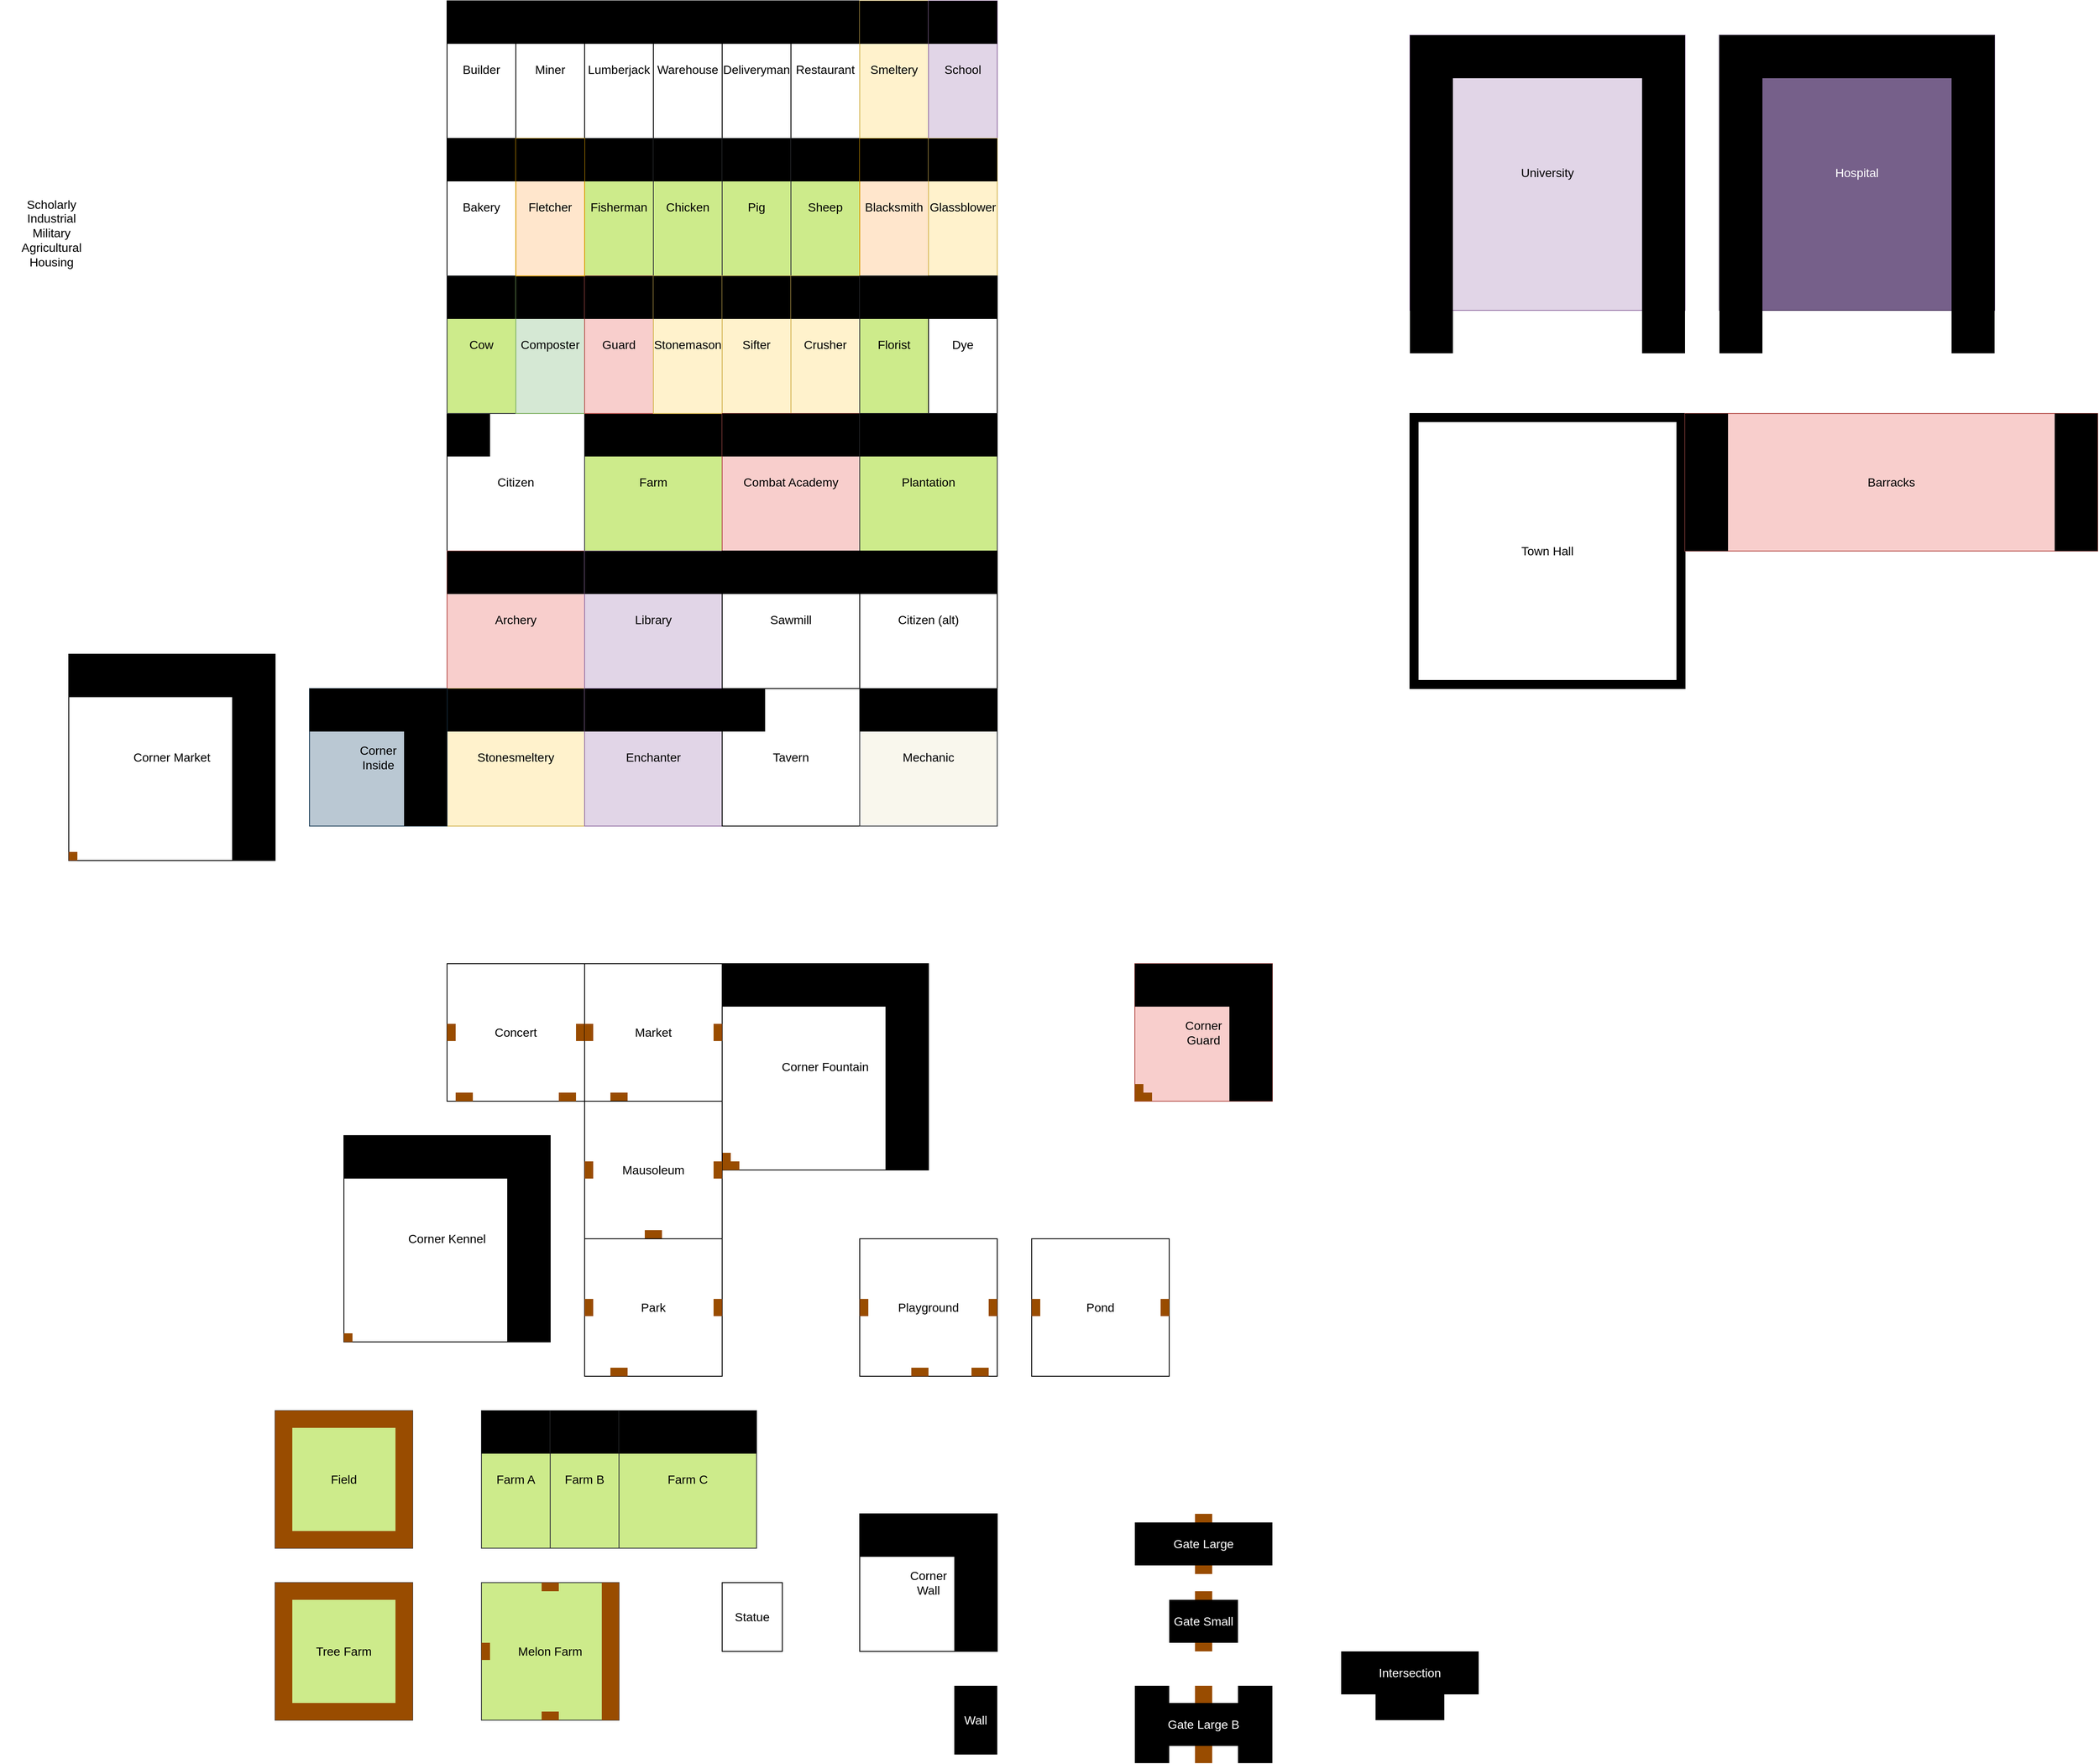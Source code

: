<mxfile version="12.4.2" type="device" pages="2"><diagram id="TrRU1zKHxKNBvuues6it" name="Page-1"><mxGraphModel dx="4045" dy="3450" grid="1" gridSize="40" guides="1" tooltips="1" connect="1" arrows="1" fold="1" page="0" pageScale="1" pageWidth="850" pageHeight="1100" math="0" shadow="0"><root><mxCell id="0"/><mxCell id="1" parent="0"/><mxCell id="QlwDTHchW5DTva7efx4j-72" value="" style="group;fontSize=14;" parent="1" vertex="1" connectable="0"><mxGeometry y="-800" width="80" height="160" as="geometry"/></mxCell><mxCell id="QlwDTHchW5DTva7efx4j-10" value="Builder" style="rounded=0;whiteSpace=wrap;html=1;imageWidth=24;fontSize=14;" parent="QlwDTHchW5DTva7efx4j-72" vertex="1"><mxGeometry width="80" height="160" as="geometry"/></mxCell><mxCell id="QlwDTHchW5DTva7efx4j-71" value="" style="rounded=0;whiteSpace=wrap;html=1;comic=0;strokeColor=none;strokeWidth=6;fillColor=#000000;fontSize=14;" parent="QlwDTHchW5DTva7efx4j-72" vertex="1"><mxGeometry width="80" height="50" as="geometry"/></mxCell><mxCell id="QlwDTHchW5DTva7efx4j-77" value="" style="group;fontSize=14;" parent="1" vertex="1" connectable="0"><mxGeometry y="-320" width="160" height="160" as="geometry"/></mxCell><mxCell id="QlwDTHchW5DTva7efx4j-32" value="Citizen" style="whiteSpace=wrap;html=1;aspect=fixed;fontSize=14;" parent="QlwDTHchW5DTva7efx4j-77" vertex="1"><mxGeometry width="160" height="160" as="geometry"/></mxCell><mxCell id="QlwDTHchW5DTva7efx4j-76" value="" style="rounded=0;whiteSpace=wrap;html=1;comic=0;strokeColor=none;strokeWidth=6;fillColor=#000000;fontSize=14;" parent="QlwDTHchW5DTva7efx4j-77" vertex="1"><mxGeometry width="50" height="50" as="geometry"/></mxCell><mxCell id="QlwDTHchW5DTva7efx4j-78" value="" style="group;fontSize=14;" parent="1" vertex="1" connectable="0"><mxGeometry x="80" y="-800" width="80" height="160" as="geometry"/></mxCell><mxCell id="QlwDTHchW5DTva7efx4j-79" value="Miner" style="rounded=0;whiteSpace=wrap;html=1;imageWidth=24;fontSize=14;" parent="QlwDTHchW5DTva7efx4j-78" vertex="1"><mxGeometry width="80" height="160" as="geometry"/></mxCell><mxCell id="QlwDTHchW5DTva7efx4j-80" value="" style="rounded=0;whiteSpace=wrap;html=1;comic=0;strokeColor=none;strokeWidth=6;fillColor=#000000;fontSize=14;" parent="QlwDTHchW5DTva7efx4j-78" vertex="1"><mxGeometry width="80" height="50" as="geometry"/></mxCell><mxCell id="QlwDTHchW5DTva7efx4j-81" value="" style="group;fontSize=14;" parent="1" vertex="1" connectable="0"><mxGeometry x="160" y="-800" width="80" height="160" as="geometry"/></mxCell><mxCell id="QlwDTHchW5DTva7efx4j-82" value="Lumberjack" style="rounded=0;whiteSpace=wrap;html=1;imageWidth=24;fontSize=14;" parent="QlwDTHchW5DTva7efx4j-81" vertex="1"><mxGeometry width="80" height="160" as="geometry"/></mxCell><mxCell id="QlwDTHchW5DTva7efx4j-83" value="" style="rounded=0;whiteSpace=wrap;html=1;comic=0;strokeColor=none;strokeWidth=6;fillColor=#000000;fontSize=14;" parent="QlwDTHchW5DTva7efx4j-81" vertex="1"><mxGeometry width="80" height="50" as="geometry"/></mxCell><mxCell id="QlwDTHchW5DTva7efx4j-84" value="" style="group;fontSize=14;" parent="1" vertex="1" connectable="0"><mxGeometry x="240" y="-800" width="80" height="160" as="geometry"/></mxCell><mxCell id="QlwDTHchW5DTva7efx4j-85" value="Warehouse" style="rounded=0;whiteSpace=wrap;html=1;imageWidth=24;fontSize=14;" parent="QlwDTHchW5DTva7efx4j-84" vertex="1"><mxGeometry width="80" height="160" as="geometry"/></mxCell><mxCell id="QlwDTHchW5DTva7efx4j-86" value="" style="rounded=0;whiteSpace=wrap;html=1;comic=0;strokeColor=none;strokeWidth=6;fillColor=#000000;fontSize=14;" parent="QlwDTHchW5DTva7efx4j-84" vertex="1"><mxGeometry width="80" height="50" as="geometry"/></mxCell><mxCell id="QlwDTHchW5DTva7efx4j-87" value="" style="group;fontSize=14;" parent="1" vertex="1" connectable="0"><mxGeometry x="320" y="-800" width="80" height="160" as="geometry"/></mxCell><mxCell id="QlwDTHchW5DTva7efx4j-88" value="Deliveryman" style="rounded=0;whiteSpace=wrap;html=1;imageWidth=24;fontSize=14;" parent="QlwDTHchW5DTva7efx4j-87" vertex="1"><mxGeometry width="80" height="160" as="geometry"/></mxCell><mxCell id="QlwDTHchW5DTva7efx4j-89" value="" style="rounded=0;whiteSpace=wrap;html=1;comic=0;strokeColor=none;strokeWidth=6;fillColor=#000000;fontSize=14;" parent="QlwDTHchW5DTva7efx4j-87" vertex="1"><mxGeometry width="80" height="50" as="geometry"/></mxCell><mxCell id="QlwDTHchW5DTva7efx4j-90" value="" style="group;fontSize=14;" parent="1" vertex="1" connectable="0"><mxGeometry x="400" y="-800" width="80" height="160" as="geometry"/></mxCell><mxCell id="QlwDTHchW5DTva7efx4j-91" value="Restaurant" style="rounded=0;whiteSpace=wrap;html=1;imageWidth=24;fontSize=14;" parent="QlwDTHchW5DTva7efx4j-90" vertex="1"><mxGeometry width="80" height="160" as="geometry"/></mxCell><mxCell id="QlwDTHchW5DTva7efx4j-92" value="" style="rounded=0;whiteSpace=wrap;html=1;comic=0;strokeColor=none;strokeWidth=6;fillColor=#000000;fontSize=14;" parent="QlwDTHchW5DTva7efx4j-90" vertex="1"><mxGeometry width="80" height="50" as="geometry"/></mxCell><mxCell id="QlwDTHchW5DTva7efx4j-93" value="" style="group;fontSize=14;" parent="1" vertex="1" connectable="0"><mxGeometry y="-640" width="80" height="160" as="geometry"/></mxCell><mxCell id="QlwDTHchW5DTva7efx4j-94" value="Bakery" style="rounded=0;whiteSpace=wrap;html=1;imageWidth=24;fontSize=14;" parent="QlwDTHchW5DTva7efx4j-93" vertex="1"><mxGeometry width="80" height="160" as="geometry"/></mxCell><mxCell id="QlwDTHchW5DTva7efx4j-95" value="" style="rounded=0;whiteSpace=wrap;html=1;comic=0;strokeColor=none;strokeWidth=6;fillColor=#000000;fontSize=14;" parent="QlwDTHchW5DTva7efx4j-93" vertex="1"><mxGeometry width="80" height="50" as="geometry"/></mxCell><mxCell id="QlwDTHchW5DTva7efx4j-99" value="" style="group;fontSize=14;" parent="1" vertex="1" connectable="0"><mxGeometry x="160" y="-640" width="80" height="160" as="geometry"/></mxCell><mxCell id="QlwDTHchW5DTva7efx4j-100" value="Fisherman" style="rounded=0;whiteSpace=wrap;html=1;imageWidth=24;fontSize=14;fillColor=#cdeb8b;strokeColor=#36393d;" parent="QlwDTHchW5DTva7efx4j-99" vertex="1"><mxGeometry width="80" height="160" as="geometry"/></mxCell><mxCell id="QlwDTHchW5DTva7efx4j-101" value="" style="rounded=0;whiteSpace=wrap;html=1;comic=0;strokeColor=none;strokeWidth=6;fillColor=#000000;fontSize=14;" parent="QlwDTHchW5DTva7efx4j-99" vertex="1"><mxGeometry width="80" height="50" as="geometry"/></mxCell><mxCell id="QlwDTHchW5DTva7efx4j-102" value="" style="group;fontSize=14;fillColor=#cdeb8b;strokeColor=#36393d;" parent="1" vertex="1" connectable="0"><mxGeometry x="240" y="-640" width="80" height="160" as="geometry"/></mxCell><mxCell id="QlwDTHchW5DTva7efx4j-103" value="Chicken" style="rounded=0;whiteSpace=wrap;html=1;imageWidth=24;fontSize=14;fillColor=#cdeb8b;strokeColor=#36393d;" parent="QlwDTHchW5DTva7efx4j-102" vertex="1"><mxGeometry width="80" height="160" as="geometry"/></mxCell><mxCell id="QlwDTHchW5DTva7efx4j-104" value="" style="rounded=0;whiteSpace=wrap;html=1;comic=0;strokeColor=none;strokeWidth=6;fillColor=#000000;fontSize=14;" parent="QlwDTHchW5DTva7efx4j-102" vertex="1"><mxGeometry width="80" height="50" as="geometry"/></mxCell><mxCell id="QlwDTHchW5DTva7efx4j-105" value="" style="group;fontSize=14;" parent="1" vertex="1" connectable="0"><mxGeometry x="320" y="-640" width="80" height="160" as="geometry"/></mxCell><mxCell id="QlwDTHchW5DTva7efx4j-106" value="Pig" style="rounded=0;whiteSpace=wrap;html=1;imageWidth=24;fontSize=14;fillColor=#cdeb8b;strokeColor=#36393d;" parent="QlwDTHchW5DTva7efx4j-105" vertex="1"><mxGeometry width="80" height="160" as="geometry"/></mxCell><mxCell id="QlwDTHchW5DTva7efx4j-107" value="" style="rounded=0;whiteSpace=wrap;html=1;comic=0;strokeColor=none;strokeWidth=6;fillColor=#000000;fontSize=14;" parent="QlwDTHchW5DTva7efx4j-105" vertex="1"><mxGeometry width="80" height="50" as="geometry"/></mxCell><mxCell id="QlwDTHchW5DTva7efx4j-108" value="" style="group;fontSize=14;" parent="1" vertex="1" connectable="0"><mxGeometry x="400" y="-640" width="80" height="160" as="geometry"/></mxCell><mxCell id="QlwDTHchW5DTva7efx4j-109" value="Sheep" style="rounded=0;whiteSpace=wrap;html=1;imageWidth=24;fontSize=14;fillColor=#cdeb8b;strokeColor=#36393d;" parent="QlwDTHchW5DTva7efx4j-108" vertex="1"><mxGeometry width="80" height="160" as="geometry"/></mxCell><mxCell id="QlwDTHchW5DTva7efx4j-110" value="" style="rounded=0;whiteSpace=wrap;html=1;comic=0;strokeColor=none;strokeWidth=6;fillColor=#000000;fontSize=14;" parent="QlwDTHchW5DTva7efx4j-108" vertex="1"><mxGeometry width="80" height="50" as="geometry"/></mxCell><mxCell id="QlwDTHchW5DTva7efx4j-114" value="" style="group;fontSize=14;fillColor=#cdeb8b;strokeColor=#36393d;" parent="1" vertex="1" connectable="0"><mxGeometry x="160" y="-320" width="160" height="160" as="geometry"/></mxCell><mxCell id="QlwDTHchW5DTva7efx4j-112" value="Farm" style="whiteSpace=wrap;html=1;aspect=fixed;fontSize=14;fillColor=#cdeb8b;strokeColor=#36393d;" parent="QlwDTHchW5DTva7efx4j-114" vertex="1"><mxGeometry width="160" height="160" as="geometry"/></mxCell><mxCell id="QlwDTHchW5DTva7efx4j-113" value="" style="rounded=0;whiteSpace=wrap;html=1;comic=0;strokeColor=none;strokeWidth=6;fillColor=#000000;fontSize=14;" parent="QlwDTHchW5DTva7efx4j-114" vertex="1"><mxGeometry width="160" height="50" as="geometry"/></mxCell><mxCell id="QlwDTHchW5DTva7efx4j-115" value="" style="group;fontSize=14;" parent="1" vertex="1" connectable="0"><mxGeometry y="-480" width="80" height="160" as="geometry"/></mxCell><mxCell id="QlwDTHchW5DTva7efx4j-116" value="Cow" style="rounded=0;whiteSpace=wrap;html=1;imageWidth=24;fontSize=14;fillColor=#cdeb8b;strokeColor=#36393d;" parent="QlwDTHchW5DTva7efx4j-115" vertex="1"><mxGeometry width="80" height="160" as="geometry"/></mxCell><mxCell id="QlwDTHchW5DTva7efx4j-117" value="" style="rounded=0;whiteSpace=wrap;html=1;comic=0;strokeColor=none;strokeWidth=6;fillColor=#000000;fontSize=14;" parent="QlwDTHchW5DTva7efx4j-115" vertex="1"><mxGeometry width="80" height="50" as="geometry"/></mxCell><mxCell id="QlwDTHchW5DTva7efx4j-118" value="" style="group;fontSize=14;" parent="1" vertex="1" connectable="0"><mxGeometry x="80" y="-480" width="80" height="160" as="geometry"/></mxCell><mxCell id="QlwDTHchW5DTva7efx4j-119" value="Composter" style="rounded=0;whiteSpace=wrap;html=1;imageWidth=24;fontSize=14;fillColor=#d5e8d4;strokeColor=#82b366;" parent="QlwDTHchW5DTva7efx4j-118" vertex="1"><mxGeometry width="80" height="160" as="geometry"/></mxCell><mxCell id="QlwDTHchW5DTva7efx4j-120" value="" style="rounded=0;whiteSpace=wrap;html=1;comic=0;strokeColor=none;strokeWidth=6;fillColor=#000000;fontSize=14;" parent="QlwDTHchW5DTva7efx4j-118" vertex="1"><mxGeometry width="80" height="50" as="geometry"/></mxCell><mxCell id="QlwDTHchW5DTva7efx4j-121" value="" style="group;fontSize=14;" parent="1" vertex="1" connectable="0"><mxGeometry x="160" y="-480" width="80" height="160" as="geometry"/></mxCell><mxCell id="QlwDTHchW5DTva7efx4j-122" value="Guard" style="rounded=0;whiteSpace=wrap;html=1;imageWidth=24;fontSize=14;fillColor=#f8cecc;strokeColor=#b85450;" parent="QlwDTHchW5DTva7efx4j-121" vertex="1"><mxGeometry width="80" height="160" as="geometry"/></mxCell><mxCell id="QlwDTHchW5DTva7efx4j-123" value="" style="rounded=0;whiteSpace=wrap;html=1;comic=0;strokeColor=none;strokeWidth=6;fillColor=#000000;fontSize=14;" parent="QlwDTHchW5DTva7efx4j-121" vertex="1"><mxGeometry width="80" height="50" as="geometry"/></mxCell><mxCell id="QlwDTHchW5DTva7efx4j-124" value="" style="group;fontSize=14;" parent="1" vertex="1" connectable="0"><mxGeometry x="240" y="-480" width="80" height="160" as="geometry"/></mxCell><mxCell id="QlwDTHchW5DTva7efx4j-125" value="Stonemason" style="rounded=0;whiteSpace=wrap;html=1;imageWidth=24;fontSize=14;fillColor=#fff2cc;strokeColor=#d6b656;" parent="QlwDTHchW5DTva7efx4j-124" vertex="1"><mxGeometry width="80" height="160" as="geometry"/></mxCell><mxCell id="QlwDTHchW5DTva7efx4j-126" value="" style="rounded=0;whiteSpace=wrap;html=1;comic=0;strokeColor=none;strokeWidth=6;fillColor=#000000;fontSize=14;" parent="QlwDTHchW5DTva7efx4j-124" vertex="1"><mxGeometry width="80" height="50" as="geometry"/></mxCell><mxCell id="QlwDTHchW5DTva7efx4j-127" value="" style="group;fontSize=14;" parent="1" vertex="1" connectable="0"><mxGeometry x="320" y="-480" width="80" height="160" as="geometry"/></mxCell><mxCell id="QlwDTHchW5DTva7efx4j-128" value="Sifter" style="rounded=0;whiteSpace=wrap;html=1;imageWidth=24;fontSize=14;fillColor=#fff2cc;strokeColor=#d6b656;" parent="QlwDTHchW5DTva7efx4j-127" vertex="1"><mxGeometry width="80" height="160" as="geometry"/></mxCell><mxCell id="QlwDTHchW5DTva7efx4j-129" value="" style="rounded=0;whiteSpace=wrap;html=1;comic=0;strokeColor=none;strokeWidth=6;fillColor=#000000;fontSize=14;" parent="QlwDTHchW5DTva7efx4j-127" vertex="1"><mxGeometry width="80" height="50" as="geometry"/></mxCell><mxCell id="QlwDTHchW5DTva7efx4j-130" value="" style="group;fontSize=14;fillColor=#fff2cc;strokeColor=#d6b656;" parent="1" vertex="1" connectable="0"><mxGeometry x="400" y="-480" width="80" height="160" as="geometry"/></mxCell><mxCell id="QlwDTHchW5DTva7efx4j-131" value="Crusher" style="rounded=0;whiteSpace=wrap;html=1;imageWidth=24;fontSize=14;fillColor=#fff2cc;strokeColor=#d6b656;" parent="QlwDTHchW5DTva7efx4j-130" vertex="1"><mxGeometry width="80" height="160" as="geometry"/></mxCell><mxCell id="QlwDTHchW5DTva7efx4j-132" value="" style="rounded=0;whiteSpace=wrap;html=1;comic=0;strokeColor=none;strokeWidth=6;fillColor=#000000;fontSize=14;" parent="QlwDTHchW5DTva7efx4j-130" vertex="1"><mxGeometry width="80" height="50" as="geometry"/></mxCell><mxCell id="QlwDTHchW5DTva7efx4j-143" value="" style="group;fontSize=14;" parent="1" vertex="1" connectable="0"><mxGeometry x="1120" y="-320" width="320" height="320" as="geometry"/></mxCell><mxCell id="QlwDTHchW5DTva7efx4j-1" value="Town Hall" style="whiteSpace=wrap;html=1;aspect=fixed;fontSize=14;" parent="QlwDTHchW5DTva7efx4j-143" vertex="1"><mxGeometry width="320" height="320" as="geometry"/></mxCell><mxCell id="QlwDTHchW5DTva7efx4j-139" value="" style="rounded=0;whiteSpace=wrap;html=1;comic=0;strokeColor=none;strokeWidth=6;fillColor=#000000;fontSize=14;" parent="QlwDTHchW5DTva7efx4j-143" vertex="1"><mxGeometry width="320" height="10" as="geometry"/></mxCell><mxCell id="QlwDTHchW5DTva7efx4j-140" value="" style="rounded=0;whiteSpace=wrap;html=1;comic=0;strokeColor=none;strokeWidth=6;fillColor=#000000;fontSize=14;" parent="QlwDTHchW5DTva7efx4j-143" vertex="1"><mxGeometry y="310" width="320" height="10" as="geometry"/></mxCell><mxCell id="QlwDTHchW5DTva7efx4j-141" value="" style="rounded=0;whiteSpace=wrap;html=1;comic=0;strokeColor=none;strokeWidth=6;fillColor=#000000;direction=south;fontSize=14;" parent="QlwDTHchW5DTva7efx4j-143" vertex="1"><mxGeometry width="10" height="320" as="geometry"/></mxCell><mxCell id="QlwDTHchW5DTva7efx4j-142" value="" style="rounded=0;whiteSpace=wrap;html=1;comic=0;strokeColor=none;strokeWidth=6;fillColor=#000000;direction=south;fontSize=14;" parent="QlwDTHchW5DTva7efx4j-143" vertex="1"><mxGeometry x="310" width="10" height="320" as="geometry"/></mxCell><mxCell id="QlwDTHchW5DTva7efx4j-154" value="" style="group;fontSize=14;" parent="1" vertex="1" connectable="0"><mxGeometry x="1440" y="-320" width="480" height="160" as="geometry"/></mxCell><mxCell id="QlwDTHchW5DTva7efx4j-151" value="Barracks" style="rounded=0;whiteSpace=wrap;html=1;comic=0;strokeColor=#b85450;strokeWidth=1;fillColor=#f8cecc;fontSize=14;" parent="QlwDTHchW5DTva7efx4j-154" vertex="1"><mxGeometry width="480" height="160" as="geometry"/></mxCell><mxCell id="QlwDTHchW5DTva7efx4j-152" value="" style="rounded=0;whiteSpace=wrap;html=1;comic=0;strokeColor=none;strokeWidth=1;fillColor=#000000;fontSize=14;" parent="QlwDTHchW5DTva7efx4j-154" vertex="1"><mxGeometry width="50" height="160" as="geometry"/></mxCell><mxCell id="QlwDTHchW5DTva7efx4j-153" value="" style="rounded=0;whiteSpace=wrap;html=1;comic=0;strokeColor=none;strokeWidth=1;fillColor=#000000;fontSize=14;" parent="QlwDTHchW5DTva7efx4j-154" vertex="1"><mxGeometry x="430" width="50" height="160" as="geometry"/></mxCell><mxCell id="QlwDTHchW5DTva7efx4j-155" value="" style="group;fontSize=14;" parent="1" vertex="1" connectable="0"><mxGeometry x="320" y="-320" width="160" height="160" as="geometry"/></mxCell><mxCell id="QlwDTHchW5DTva7efx4j-156" value="Combat Academy" style="whiteSpace=wrap;html=1;aspect=fixed;fontSize=14;fillColor=#f8cecc;strokeColor=#b85450;" parent="QlwDTHchW5DTva7efx4j-155" vertex="1"><mxGeometry width="160" height="160" as="geometry"/></mxCell><mxCell id="QlwDTHchW5DTva7efx4j-157" value="" style="rounded=0;whiteSpace=wrap;html=1;comic=0;strokeColor=none;strokeWidth=6;fillColor=#000000;fontSize=14;" parent="QlwDTHchW5DTva7efx4j-155" vertex="1"><mxGeometry width="160" height="50" as="geometry"/></mxCell><mxCell id="QlwDTHchW5DTva7efx4j-158" value="" style="group;fontSize=14;fillColor=#f8cecc;strokeColor=#b85450;" parent="1" vertex="1" connectable="0"><mxGeometry y="-160" width="160" height="160" as="geometry"/></mxCell><mxCell id="QlwDTHchW5DTva7efx4j-159" value="Archery" style="whiteSpace=wrap;html=1;aspect=fixed;fontSize=14;fillColor=#f8cecc;strokeColor=#b85450;" parent="QlwDTHchW5DTva7efx4j-158" vertex="1"><mxGeometry width="160" height="160" as="geometry"/></mxCell><mxCell id="QlwDTHchW5DTva7efx4j-160" value="" style="rounded=0;whiteSpace=wrap;html=1;comic=0;strokeColor=none;strokeWidth=6;fillColor=#000000;fontSize=14;" parent="QlwDTHchW5DTva7efx4j-158" vertex="1"><mxGeometry width="160" height="50" as="geometry"/></mxCell><mxCell id="QlwDTHchW5DTva7efx4j-166" value="" style="group;fontSize=14;" parent="1" vertex="1" connectable="0"><mxGeometry x="1480" y="-760" width="320" height="360" as="geometry"/></mxCell><mxCell id="QlwDTHchW5DTva7efx4j-162" value="Hospital" style="rounded=0;whiteSpace=wrap;html=1;comic=0;strokeColor=#432D57;strokeWidth=1;fillColor=#76608a;fontSize=14;fontColor=#ffffff;" parent="QlwDTHchW5DTva7efx4j-166" vertex="1"><mxGeometry width="320" height="320" as="geometry"/></mxCell><mxCell id="QlwDTHchW5DTva7efx4j-163" value="" style="rounded=0;whiteSpace=wrap;html=1;comic=0;strokeColor=none;strokeWidth=1;fillColor=#000000;direction=south;fontSize=14;" parent="QlwDTHchW5DTva7efx4j-166" vertex="1"><mxGeometry width="320" height="50" as="geometry"/></mxCell><mxCell id="QlwDTHchW5DTva7efx4j-164" value="" style="rounded=0;whiteSpace=wrap;html=1;comic=0;strokeColor=none;strokeWidth=1;fillColor=#000000;direction=west;fontSize=14;" parent="QlwDTHchW5DTva7efx4j-166" vertex="1"><mxGeometry x="270" width="50" height="370" as="geometry"/></mxCell><mxCell id="QlwDTHchW5DTva7efx4j-165" value="" style="rounded=0;whiteSpace=wrap;html=1;comic=0;strokeColor=none;strokeWidth=1;fillColor=#000000;direction=west;fontSize=14;" parent="QlwDTHchW5DTva7efx4j-166" vertex="1"><mxGeometry width="50" height="370" as="geometry"/></mxCell><mxCell id="QlwDTHchW5DTva7efx4j-167" value="" style="group;fontSize=14;" parent="1" vertex="1" connectable="0"><mxGeometry x="1120" y="-760" width="320" height="360" as="geometry"/></mxCell><mxCell id="QlwDTHchW5DTva7efx4j-168" value="University" style="rounded=0;whiteSpace=wrap;html=1;comic=0;strokeColor=#9673a6;strokeWidth=1;fillColor=#e1d5e7;fontSize=14;" parent="QlwDTHchW5DTva7efx4j-167" vertex="1"><mxGeometry width="320" height="320" as="geometry"/></mxCell><mxCell id="QlwDTHchW5DTva7efx4j-169" value="" style="rounded=0;whiteSpace=wrap;html=1;comic=0;strokeColor=none;strokeWidth=1;fillColor=#000000;direction=south;fontSize=14;" parent="QlwDTHchW5DTva7efx4j-167" vertex="1"><mxGeometry width="320" height="50" as="geometry"/></mxCell><mxCell id="QlwDTHchW5DTva7efx4j-170" value="" style="rounded=0;whiteSpace=wrap;html=1;comic=0;strokeColor=none;strokeWidth=1;fillColor=#000000;direction=west;fontSize=14;" parent="QlwDTHchW5DTva7efx4j-167" vertex="1"><mxGeometry x="270" width="50" height="370" as="geometry"/></mxCell><mxCell id="QlwDTHchW5DTva7efx4j-171" value="" style="rounded=0;whiteSpace=wrap;html=1;comic=0;strokeColor=none;strokeWidth=1;fillColor=#000000;direction=west;fontSize=14;" parent="QlwDTHchW5DTva7efx4j-167" vertex="1"><mxGeometry width="50" height="370" as="geometry"/></mxCell><mxCell id="QlwDTHchW5DTva7efx4j-172" value="" style="group;fontSize=14;fillColor=#e1d5e7;strokeColor=#9673a6;" parent="1" vertex="1" connectable="0"><mxGeometry x="160" y="-160" width="160" height="160" as="geometry"/></mxCell><mxCell id="QlwDTHchW5DTva7efx4j-173" value="Library" style="whiteSpace=wrap;html=1;aspect=fixed;fontSize=14;fillColor=#e1d5e7;strokeColor=#9673a6;" parent="QlwDTHchW5DTva7efx4j-172" vertex="1"><mxGeometry width="160" height="160" as="geometry"/></mxCell><mxCell id="QlwDTHchW5DTva7efx4j-174" value="" style="rounded=0;whiteSpace=wrap;html=1;comic=0;strokeColor=none;strokeWidth=6;fillColor=#000000;fontSize=14;" parent="QlwDTHchW5DTva7efx4j-172" vertex="1"><mxGeometry width="160" height="50" as="geometry"/></mxCell><mxCell id="QlwDTHchW5DTva7efx4j-175" value="" style="group;fontSize=14;" parent="1" vertex="1" connectable="0"><mxGeometry x="320" y="-160" width="160" height="160" as="geometry"/></mxCell><mxCell id="QlwDTHchW5DTva7efx4j-176" value="Sawmill" style="whiteSpace=wrap;html=1;aspect=fixed;fontSize=14;" parent="QlwDTHchW5DTva7efx4j-175" vertex="1"><mxGeometry width="160" height="160" as="geometry"/></mxCell><mxCell id="QlwDTHchW5DTva7efx4j-177" value="" style="rounded=0;whiteSpace=wrap;html=1;comic=0;strokeColor=none;strokeWidth=6;fillColor=#000000;fontSize=14;" parent="QlwDTHchW5DTva7efx4j-175" vertex="1"><mxGeometry width="160" height="50" as="geometry"/></mxCell><mxCell id="QlwDTHchW5DTva7efx4j-178" value="" style="group;fontSize=14;" parent="1" vertex="1" connectable="0"><mxGeometry width="160" height="160" as="geometry"/></mxCell><mxCell id="QlwDTHchW5DTva7efx4j-179" value="Stonesmeltery" style="whiteSpace=wrap;html=1;aspect=fixed;fontSize=14;fillColor=#fff2cc;strokeColor=#d6b656;" parent="QlwDTHchW5DTva7efx4j-178" vertex="1"><mxGeometry width="160" height="160" as="geometry"/></mxCell><mxCell id="QlwDTHchW5DTva7efx4j-180" value="" style="rounded=0;whiteSpace=wrap;html=1;comic=0;strokeColor=none;strokeWidth=6;fillColor=#000000;fontSize=14;" parent="QlwDTHchW5DTva7efx4j-178" vertex="1"><mxGeometry width="160" height="50" as="geometry"/></mxCell><mxCell id="QlwDTHchW5DTva7efx4j-184" value="" style="group;fontSize=14;" parent="1" vertex="1" connectable="0"><mxGeometry x="480" y="-800" width="80" height="160" as="geometry"/></mxCell><mxCell id="QlwDTHchW5DTva7efx4j-185" value="Smeltery" style="rounded=0;whiteSpace=wrap;html=1;imageWidth=24;fontSize=14;fillColor=#fff2cc;strokeColor=#d6b656;" parent="QlwDTHchW5DTva7efx4j-184" vertex="1"><mxGeometry width="80" height="160" as="geometry"/></mxCell><mxCell id="QlwDTHchW5DTva7efx4j-186" value="" style="rounded=0;whiteSpace=wrap;html=1;comic=0;strokeColor=none;strokeWidth=6;fillColor=#000000;fontSize=14;" parent="QlwDTHchW5DTva7efx4j-184" vertex="1"><mxGeometry width="80" height="50" as="geometry"/></mxCell><mxCell id="QlwDTHchW5DTva7efx4j-187" value="" style="group;fontSize=14;" parent="1" vertex="1" connectable="0"><mxGeometry x="480" y="-640" width="80" height="160" as="geometry"/></mxCell><mxCell id="QlwDTHchW5DTva7efx4j-188" value="Blacksmith" style="rounded=0;whiteSpace=wrap;html=1;imageWidth=24;fontSize=14;fillColor=#ffe6cc;strokeColor=#d79b00;" parent="QlwDTHchW5DTva7efx4j-187" vertex="1"><mxGeometry width="80" height="160" as="geometry"/></mxCell><mxCell id="QlwDTHchW5DTva7efx4j-189" value="" style="rounded=0;whiteSpace=wrap;html=1;comic=0;strokeColor=none;strokeWidth=6;fillColor=#000000;fontSize=14;" parent="QlwDTHchW5DTva7efx4j-187" vertex="1"><mxGeometry width="80" height="50" as="geometry"/></mxCell><mxCell id="QlwDTHchW5DTva7efx4j-190" value="" style="group;fontSize=14;fillColor=#ffcccc;strokeColor=#36393d;" parent="1" vertex="1" connectable="0"><mxGeometry x="480" y="-480" width="80" height="160" as="geometry"/></mxCell><mxCell id="QlwDTHchW5DTva7efx4j-191" value="Florist" style="rounded=0;whiteSpace=wrap;html=1;imageWidth=24;fontSize=14;fillColor=#cdeb8b;strokeColor=#36393d;" parent="QlwDTHchW5DTva7efx4j-190" vertex="1"><mxGeometry width="80" height="160" as="geometry"/></mxCell><mxCell id="QlwDTHchW5DTva7efx4j-192" value="" style="rounded=0;whiteSpace=wrap;html=1;comic=0;strokeColor=none;strokeWidth=6;fillColor=#000000;fontSize=14;" parent="QlwDTHchW5DTva7efx4j-190" vertex="1"><mxGeometry width="80" height="50" as="geometry"/></mxCell><mxCell id="QlwDTHchW5DTva7efx4j-193" value="" style="group;fontSize=14;" parent="1" vertex="1" connectable="0"><mxGeometry x="160" width="160" height="160" as="geometry"/></mxCell><mxCell id="QlwDTHchW5DTva7efx4j-194" value="Enchanter" style="whiteSpace=wrap;html=1;aspect=fixed;fontSize=14;fillColor=#e1d5e7;strokeColor=#9673a6;" parent="QlwDTHchW5DTva7efx4j-193" vertex="1"><mxGeometry width="160" height="160" as="geometry"/></mxCell><mxCell id="QlwDTHchW5DTva7efx4j-195" value="" style="rounded=0;whiteSpace=wrap;html=1;comic=0;strokeColor=none;strokeWidth=6;fillColor=#000000;fontSize=14;" parent="QlwDTHchW5DTva7efx4j-193" vertex="1"><mxGeometry width="160" height="50" as="geometry"/></mxCell><mxCell id="QlwDTHchW5DTva7efx4j-196" value="" style="group;fontSize=14;fillColor=#e1d5e7;strokeColor=#9673a6;" parent="1" vertex="1" connectable="0"><mxGeometry x="560" y="-800" width="80" height="160" as="geometry"/></mxCell><mxCell id="QlwDTHchW5DTva7efx4j-197" value="School" style="rounded=0;whiteSpace=wrap;html=1;imageWidth=24;fontSize=14;fillColor=#e1d5e7;strokeColor=#9673a6;" parent="QlwDTHchW5DTva7efx4j-196" vertex="1"><mxGeometry width="80" height="160" as="geometry"/></mxCell><mxCell id="QlwDTHchW5DTva7efx4j-198" value="" style="rounded=0;whiteSpace=wrap;html=1;comic=0;strokeColor=none;strokeWidth=6;fillColor=#000000;fontSize=14;" parent="QlwDTHchW5DTva7efx4j-196" vertex="1"><mxGeometry width="80" height="50" as="geometry"/></mxCell><mxCell id="QlwDTHchW5DTva7efx4j-199" value="" style="group;fontSize=14;" parent="1" vertex="1" connectable="0"><mxGeometry x="560" y="-640" width="80" height="160" as="geometry"/></mxCell><mxCell id="QlwDTHchW5DTva7efx4j-200" value="Glassblower" style="rounded=0;whiteSpace=wrap;html=1;imageWidth=24;fontSize=14;fillColor=#fff2cc;strokeColor=#d6b656;" parent="QlwDTHchW5DTva7efx4j-199" vertex="1"><mxGeometry width="80" height="160" as="geometry"/></mxCell><mxCell id="QlwDTHchW5DTva7efx4j-201" value="" style="rounded=0;whiteSpace=wrap;html=1;comic=0;strokeColor=none;strokeWidth=6;fillColor=#000000;fontSize=14;" parent="QlwDTHchW5DTva7efx4j-199" vertex="1"><mxGeometry width="80" height="50" as="geometry"/></mxCell><mxCell id="QlwDTHchW5DTva7efx4j-202" value="" style="group;fontSize=14;" parent="1" vertex="1" connectable="0"><mxGeometry x="560" y="-480" width="80" height="160" as="geometry"/></mxCell><mxCell id="QlwDTHchW5DTva7efx4j-203" value="Dye" style="rounded=0;whiteSpace=wrap;html=1;imageWidth=24;fontSize=14;" parent="QlwDTHchW5DTva7efx4j-202" vertex="1"><mxGeometry width="80" height="160" as="geometry"/></mxCell><mxCell id="QlwDTHchW5DTva7efx4j-204" value="" style="rounded=0;whiteSpace=wrap;html=1;comic=0;strokeColor=none;strokeWidth=6;fillColor=#000000;fontSize=14;" parent="QlwDTHchW5DTva7efx4j-202" vertex="1"><mxGeometry width="80" height="50" as="geometry"/></mxCell><mxCell id="QlwDTHchW5DTva7efx4j-205" value="" style="group;fontSize=14;" parent="1" vertex="1" connectable="0"><mxGeometry x="80" y="-640" width="80" height="160" as="geometry"/></mxCell><mxCell id="QlwDTHchW5DTva7efx4j-206" value="Fletcher" style="rounded=0;whiteSpace=wrap;html=1;imageWidth=24;fontSize=14;fillColor=#ffe6cc;strokeColor=#d79b00;" parent="QlwDTHchW5DTva7efx4j-205" vertex="1"><mxGeometry width="80" height="160" as="geometry"/></mxCell><mxCell id="QlwDTHchW5DTva7efx4j-207" value="" style="rounded=0;whiteSpace=wrap;html=1;comic=0;strokeColor=none;strokeWidth=6;fillColor=#000000;fontSize=14;" parent="QlwDTHchW5DTva7efx4j-205" vertex="1"><mxGeometry width="80" height="50" as="geometry"/></mxCell><mxCell id="QlwDTHchW5DTva7efx4j-208" value="" style="group;fontSize=14;fillColor=#cdeb8b;strokeColor=#36393d;" parent="1" vertex="1" connectable="0"><mxGeometry x="480" y="-320" width="160" height="160" as="geometry"/></mxCell><mxCell id="QlwDTHchW5DTva7efx4j-209" value="Plantation" style="whiteSpace=wrap;html=1;aspect=fixed;fontSize=14;fillColor=#cdeb8b;strokeColor=#36393d;" parent="QlwDTHchW5DTva7efx4j-208" vertex="1"><mxGeometry width="160" height="160" as="geometry"/></mxCell><mxCell id="QlwDTHchW5DTva7efx4j-210" value="" style="rounded=0;whiteSpace=wrap;html=1;comic=0;strokeColor=none;strokeWidth=6;fillColor=#000000;fontSize=14;" parent="QlwDTHchW5DTva7efx4j-208" vertex="1"><mxGeometry width="160" height="50" as="geometry"/></mxCell><mxCell id="QlwDTHchW5DTva7efx4j-211" value="" style="group;fontSize=14;" parent="1" vertex="1" connectable="0"><mxGeometry x="480" y="-160" width="160" height="160" as="geometry"/></mxCell><mxCell id="QlwDTHchW5DTva7efx4j-212" value="Citizen (alt)" style="whiteSpace=wrap;html=1;aspect=fixed;fontSize=14;" parent="QlwDTHchW5DTva7efx4j-211" vertex="1"><mxGeometry width="160" height="160" as="geometry"/></mxCell><mxCell id="QlwDTHchW5DTva7efx4j-213" value="" style="rounded=0;whiteSpace=wrap;html=1;comic=0;strokeColor=none;strokeWidth=6;fillColor=#000000;fontSize=14;" parent="QlwDTHchW5DTva7efx4j-211" vertex="1"><mxGeometry width="160" height="50" as="geometry"/></mxCell><mxCell id="QlwDTHchW5DTva7efx4j-214" value="" style="group;fontSize=14;" parent="1" vertex="1" connectable="0"><mxGeometry x="320" width="160" height="160" as="geometry"/></mxCell><mxCell id="QlwDTHchW5DTva7efx4j-215" value="Tavern" style="whiteSpace=wrap;html=1;aspect=fixed;fontSize=14;" parent="QlwDTHchW5DTva7efx4j-214" vertex="1"><mxGeometry width="160" height="160" as="geometry"/></mxCell><mxCell id="QlwDTHchW5DTva7efx4j-216" value="" style="rounded=0;whiteSpace=wrap;html=1;comic=0;strokeColor=none;strokeWidth=6;fillColor=#000000;fontSize=14;" parent="QlwDTHchW5DTva7efx4j-214" vertex="1"><mxGeometry width="50" height="50" as="geometry"/></mxCell><mxCell id="QlwDTHchW5DTva7efx4j-217" value="" style="group;fontSize=14;" parent="1" vertex="1" connectable="0"><mxGeometry x="480" width="160" height="160" as="geometry"/></mxCell><mxCell id="QlwDTHchW5DTva7efx4j-218" value="Mechanic" style="whiteSpace=wrap;html=1;aspect=fixed;fontSize=14;fillColor=#f9f7ed;strokeColor=#36393d;" parent="QlwDTHchW5DTva7efx4j-217" vertex="1"><mxGeometry width="160" height="160" as="geometry"/></mxCell><mxCell id="QlwDTHchW5DTva7efx4j-219" value="" style="rounded=0;whiteSpace=wrap;html=1;comic=0;strokeColor=none;strokeWidth=6;fillColor=#000000;fontSize=14;" parent="QlwDTHchW5DTva7efx4j-217" vertex="1"><mxGeometry width="160" height="50" as="geometry"/></mxCell><mxCell id="QlwDTHchW5DTva7efx4j-220" value="Scholarly&lt;br style=&quot;font-size: 14px;&quot;&gt;Industrial&lt;br style=&quot;font-size: 14px;&quot;&gt;Military&lt;br style=&quot;font-size: 14px;&quot;&gt;Agricultural&lt;br style=&quot;font-size: 14px;&quot;&gt;Housing" style="text;html=1;strokeColor=none;fillColor=none;align=center;verticalAlign=middle;whiteSpace=wrap;rounded=0;comic=0;fontSize=14;" parent="1" vertex="1"><mxGeometry x="-520" y="-600" width="120" height="140" as="geometry"/></mxCell><mxCell id="loEnhEHOyNLskmNp71C8-11" value="" style="group" parent="1" vertex="1" connectable="0"><mxGeometry y="320" width="160" height="160" as="geometry"/></mxCell><mxCell id="loEnhEHOyNLskmNp71C8-1" value="Concert" style="rounded=0;whiteSpace=wrap;html=1;comic=0;strokeColor=#000000;strokeWidth=1;fillColor=none;fontSize=14;" parent="loEnhEHOyNLskmNp71C8-11" vertex="1"><mxGeometry width="160" height="160" as="geometry"/></mxCell><mxCell id="loEnhEHOyNLskmNp71C8-2" value="" style="rounded=0;whiteSpace=wrap;html=1;comic=0;strokeColor=none;strokeWidth=1;fillColor=#994C00;fontSize=14;" parent="loEnhEHOyNLskmNp71C8-11" vertex="1"><mxGeometry y="70" width="10" height="20" as="geometry"/></mxCell><mxCell id="loEnhEHOyNLskmNp71C8-3" value="" style="rounded=0;whiteSpace=wrap;html=1;comic=0;strokeColor=none;strokeWidth=1;fillColor=#994C00;fontSize=14;" parent="loEnhEHOyNLskmNp71C8-11" vertex="1"><mxGeometry x="150" y="70" width="10" height="20" as="geometry"/></mxCell><mxCell id="loEnhEHOyNLskmNp71C8-4" value="" style="rounded=0;whiteSpace=wrap;html=1;comic=0;strokeColor=none;strokeWidth=1;fillColor=#994C00;fontSize=14;direction=south;" parent="loEnhEHOyNLskmNp71C8-11" vertex="1"><mxGeometry x="130" y="150" width="20" height="10" as="geometry"/></mxCell><mxCell id="loEnhEHOyNLskmNp71C8-5" value="" style="rounded=0;whiteSpace=wrap;html=1;comic=0;strokeColor=none;strokeWidth=1;fillColor=#994C00;fontSize=14;direction=south;" parent="loEnhEHOyNLskmNp71C8-11" vertex="1"><mxGeometry x="10" y="150" width="20" height="10" as="geometry"/></mxCell><mxCell id="loEnhEHOyNLskmNp71C8-19" value="" style="group" parent="1" vertex="1" connectable="0"><mxGeometry x="320" y="320" width="240" height="240" as="geometry"/></mxCell><mxCell id="loEnhEHOyNLskmNp71C8-6" value="Corner Fountain" style="rounded=0;whiteSpace=wrap;html=1;comic=0;strokeColor=#000000;strokeWidth=1;fillColor=none;fontSize=14;" parent="loEnhEHOyNLskmNp71C8-19" vertex="1"><mxGeometry width="240" height="240" as="geometry"/></mxCell><mxCell id="loEnhEHOyNLskmNp71C8-8" value="" style="rounded=0;whiteSpace=wrap;html=1;comic=0;strokeColor=none;strokeWidth=1;fillColor=#994C00;fontSize=14;" parent="loEnhEHOyNLskmNp71C8-19" vertex="1"><mxGeometry y="220" width="10" height="20" as="geometry"/></mxCell><mxCell id="loEnhEHOyNLskmNp71C8-10" value="" style="rounded=0;whiteSpace=wrap;html=1;comic=0;strokeColor=none;strokeWidth=1;fillColor=#994C00;fontSize=14;direction=south;" parent="loEnhEHOyNLskmNp71C8-19" vertex="1"><mxGeometry y="230" width="20" height="10" as="geometry"/></mxCell><mxCell id="loEnhEHOyNLskmNp71C8-13" value="" style="rounded=0;whiteSpace=wrap;html=1;comic=0;strokeColor=none;strokeWidth=6;fillColor=#000000;fontSize=14;" parent="loEnhEHOyNLskmNp71C8-19" vertex="1"><mxGeometry width="240" height="50" as="geometry"/></mxCell><mxCell id="loEnhEHOyNLskmNp71C8-14" value="" style="rounded=0;whiteSpace=wrap;html=1;comic=0;strokeColor=none;strokeWidth=6;fillColor=#000000;fontSize=14;direction=south;" parent="loEnhEHOyNLskmNp71C8-19" vertex="1"><mxGeometry x="190" width="50" height="240" as="geometry"/></mxCell><mxCell id="loEnhEHOyNLskmNp71C8-30" value="" style="group" parent="1" vertex="1" connectable="0"><mxGeometry x="560" y="580" width="20" height="20" as="geometry"/></mxCell><mxCell id="loEnhEHOyNLskmNp71C8-33" value="" style="group" parent="1" vertex="1" connectable="0"><mxGeometry x="800" y="320" width="160" height="160" as="geometry"/></mxCell><mxCell id="loEnhEHOyNLskmNp71C8-21" value="Corner &lt;br&gt;Guard" style="rounded=0;whiteSpace=wrap;html=1;comic=0;strokeColor=#b85450;strokeWidth=1;fillColor=#f8cecc;fontSize=14;" parent="loEnhEHOyNLskmNp71C8-33" vertex="1"><mxGeometry width="160" height="160" as="geometry"/></mxCell><mxCell id="loEnhEHOyNLskmNp71C8-24" value="" style="rounded=0;whiteSpace=wrap;html=1;comic=0;strokeColor=none;strokeWidth=6;fillColor=#000000;fontSize=14;" parent="loEnhEHOyNLskmNp71C8-33" vertex="1"><mxGeometry width="160" height="50" as="geometry"/></mxCell><mxCell id="loEnhEHOyNLskmNp71C8-25" value="" style="rounded=0;whiteSpace=wrap;html=1;comic=0;strokeColor=none;strokeWidth=6;fillColor=#000000;fontSize=14;direction=south;" parent="loEnhEHOyNLskmNp71C8-33" vertex="1"><mxGeometry x="110" width="50" height="160" as="geometry"/></mxCell><mxCell id="loEnhEHOyNLskmNp71C8-23" value="" style="rounded=0;whiteSpace=wrap;html=1;comic=0;strokeColor=none;strokeWidth=1;fillColor=#994C00;fontSize=14;direction=south;" parent="loEnhEHOyNLskmNp71C8-33" vertex="1"><mxGeometry y="150" width="20" height="10" as="geometry"/></mxCell><mxCell id="loEnhEHOyNLskmNp71C8-22" value="" style="rounded=0;whiteSpace=wrap;html=1;comic=0;strokeColor=none;strokeWidth=1;fillColor=#994C00;fontSize=14;" parent="loEnhEHOyNLskmNp71C8-33" vertex="1"><mxGeometry y="140" width="10" height="20" as="geometry"/></mxCell><mxCell id="loEnhEHOyNLskmNp71C8-34" value="" style="group" parent="1" vertex="1" connectable="0"><mxGeometry x="-160" width="160" height="160" as="geometry"/></mxCell><mxCell id="loEnhEHOyNLskmNp71C8-35" value="Corner &lt;br&gt;Inside" style="rounded=0;whiteSpace=wrap;html=1;comic=0;strokeWidth=1;fontSize=14;fillColor=#bac8d3;strokeColor=#23445d;" parent="loEnhEHOyNLskmNp71C8-34" vertex="1"><mxGeometry width="160" height="160" as="geometry"/></mxCell><mxCell id="loEnhEHOyNLskmNp71C8-36" value="" style="rounded=0;whiteSpace=wrap;html=1;comic=0;strokeColor=none;strokeWidth=6;fillColor=#000000;fontSize=14;" parent="loEnhEHOyNLskmNp71C8-34" vertex="1"><mxGeometry width="160" height="50" as="geometry"/></mxCell><mxCell id="loEnhEHOyNLskmNp71C8-37" value="" style="rounded=0;whiteSpace=wrap;html=1;comic=0;strokeColor=none;strokeWidth=6;fillColor=#000000;fontSize=14;direction=south;" parent="loEnhEHOyNLskmNp71C8-34" vertex="1"><mxGeometry x="110" width="50" height="160" as="geometry"/></mxCell><mxCell id="loEnhEHOyNLskmNp71C8-40" value="" style="group" parent="1" vertex="1" connectable="0"><mxGeometry x="-120" y="520" width="240" height="240" as="geometry"/></mxCell><mxCell id="loEnhEHOyNLskmNp71C8-41" value="Corner Kennel" style="rounded=0;whiteSpace=wrap;html=1;comic=0;strokeColor=#000000;strokeWidth=1;fillColor=none;fontSize=14;" parent="loEnhEHOyNLskmNp71C8-40" vertex="1"><mxGeometry width="240" height="240" as="geometry"/></mxCell><mxCell id="loEnhEHOyNLskmNp71C8-43" value="" style="rounded=0;whiteSpace=wrap;html=1;comic=0;strokeColor=none;strokeWidth=1;fillColor=#994C00;fontSize=14;direction=south;" parent="loEnhEHOyNLskmNp71C8-40" vertex="1"><mxGeometry y="230" width="10" height="10" as="geometry"/></mxCell><mxCell id="loEnhEHOyNLskmNp71C8-44" value="" style="rounded=0;whiteSpace=wrap;html=1;comic=0;strokeColor=none;strokeWidth=6;fillColor=#000000;fontSize=14;" parent="loEnhEHOyNLskmNp71C8-40" vertex="1"><mxGeometry width="240" height="50" as="geometry"/></mxCell><mxCell id="loEnhEHOyNLskmNp71C8-45" value="" style="rounded=0;whiteSpace=wrap;html=1;comic=0;strokeColor=none;strokeWidth=6;fillColor=#000000;fontSize=14;direction=south;" parent="loEnhEHOyNLskmNp71C8-40" vertex="1"><mxGeometry x="190" width="50" height="240" as="geometry"/></mxCell><mxCell id="loEnhEHOyNLskmNp71C8-46" value="" style="group" parent="1" vertex="1" connectable="0"><mxGeometry x="-440" y="-40" width="240" height="240" as="geometry"/></mxCell><mxCell id="loEnhEHOyNLskmNp71C8-47" value="Corner Market" style="rounded=0;whiteSpace=wrap;html=1;comic=0;strokeColor=#000000;strokeWidth=1;fillColor=none;fontSize=14;" parent="loEnhEHOyNLskmNp71C8-46" vertex="1"><mxGeometry width="240" height="240" as="geometry"/></mxCell><mxCell id="loEnhEHOyNLskmNp71C8-48" value="" style="rounded=0;whiteSpace=wrap;html=1;comic=0;strokeColor=none;strokeWidth=1;fillColor=#994C00;fontSize=14;direction=south;" parent="loEnhEHOyNLskmNp71C8-46" vertex="1"><mxGeometry y="230" width="10" height="10" as="geometry"/></mxCell><mxCell id="loEnhEHOyNLskmNp71C8-49" value="" style="rounded=0;whiteSpace=wrap;html=1;comic=0;strokeColor=none;strokeWidth=6;fillColor=#000000;fontSize=14;" parent="loEnhEHOyNLskmNp71C8-46" vertex="1"><mxGeometry width="240" height="50" as="geometry"/></mxCell><mxCell id="loEnhEHOyNLskmNp71C8-50" value="" style="rounded=0;whiteSpace=wrap;html=1;comic=0;strokeColor=none;strokeWidth=6;fillColor=#000000;fontSize=14;direction=south;" parent="loEnhEHOyNLskmNp71C8-46" vertex="1"><mxGeometry x="190" width="50" height="240" as="geometry"/></mxCell><mxCell id="loEnhEHOyNLskmNp71C8-51" value="" style="group" parent="1" vertex="1" connectable="0"><mxGeometry x="160" y="320" width="160" height="160" as="geometry"/></mxCell><mxCell id="loEnhEHOyNLskmNp71C8-52" value="Market" style="rounded=0;whiteSpace=wrap;html=1;comic=0;strokeColor=#000000;strokeWidth=1;fillColor=none;fontSize=14;" parent="loEnhEHOyNLskmNp71C8-51" vertex="1"><mxGeometry width="160" height="160" as="geometry"/></mxCell><mxCell id="loEnhEHOyNLskmNp71C8-53" value="" style="rounded=0;whiteSpace=wrap;html=1;comic=0;strokeColor=none;strokeWidth=1;fillColor=#994C00;fontSize=14;" parent="loEnhEHOyNLskmNp71C8-51" vertex="1"><mxGeometry y="70" width="10" height="20" as="geometry"/></mxCell><mxCell id="loEnhEHOyNLskmNp71C8-54" value="" style="rounded=0;whiteSpace=wrap;html=1;comic=0;strokeColor=none;strokeWidth=1;fillColor=#994C00;fontSize=14;" parent="loEnhEHOyNLskmNp71C8-51" vertex="1"><mxGeometry x="150" y="70" width="10" height="20" as="geometry"/></mxCell><mxCell id="loEnhEHOyNLskmNp71C8-56" value="" style="rounded=0;whiteSpace=wrap;html=1;comic=0;strokeColor=none;strokeWidth=1;fillColor=#994C00;fontSize=14;direction=south;" parent="loEnhEHOyNLskmNp71C8-51" vertex="1"><mxGeometry x="30" y="150" width="20" height="10" as="geometry"/></mxCell><mxCell id="loEnhEHOyNLskmNp71C8-57" value="" style="group" parent="1" vertex="1" connectable="0"><mxGeometry x="160" y="480" width="160" height="160" as="geometry"/></mxCell><mxCell id="loEnhEHOyNLskmNp71C8-58" value="Mausoleum" style="rounded=0;whiteSpace=wrap;html=1;comic=0;strokeColor=#000000;strokeWidth=1;fillColor=none;fontSize=14;" parent="loEnhEHOyNLskmNp71C8-57" vertex="1"><mxGeometry width="160" height="160" as="geometry"/></mxCell><mxCell id="loEnhEHOyNLskmNp71C8-59" value="" style="rounded=0;whiteSpace=wrap;html=1;comic=0;strokeColor=none;strokeWidth=1;fillColor=#994C00;fontSize=14;" parent="loEnhEHOyNLskmNp71C8-57" vertex="1"><mxGeometry y="70" width="10" height="20" as="geometry"/></mxCell><mxCell id="loEnhEHOyNLskmNp71C8-60" value="" style="rounded=0;whiteSpace=wrap;html=1;comic=0;strokeColor=none;strokeWidth=1;fillColor=#994C00;fontSize=14;" parent="loEnhEHOyNLskmNp71C8-57" vertex="1"><mxGeometry x="150" y="70" width="10" height="20" as="geometry"/></mxCell><mxCell id="loEnhEHOyNLskmNp71C8-61" value="" style="rounded=0;whiteSpace=wrap;html=1;comic=0;strokeColor=none;strokeWidth=1;fillColor=#994C00;fontSize=14;direction=south;" parent="loEnhEHOyNLskmNp71C8-57" vertex="1"><mxGeometry x="70" y="150" width="20" height="10" as="geometry"/></mxCell><mxCell id="loEnhEHOyNLskmNp71C8-68" value="" style="group" parent="1" vertex="1" connectable="0"><mxGeometry x="160" y="640" width="160" height="160" as="geometry"/></mxCell><mxCell id="loEnhEHOyNLskmNp71C8-69" value="Park" style="rounded=0;whiteSpace=wrap;html=1;comic=0;strokeColor=#000000;strokeWidth=1;fillColor=none;fontSize=14;" parent="loEnhEHOyNLskmNp71C8-68" vertex="1"><mxGeometry width="160" height="160" as="geometry"/></mxCell><mxCell id="loEnhEHOyNLskmNp71C8-70" value="" style="rounded=0;whiteSpace=wrap;html=1;comic=0;strokeColor=none;strokeWidth=1;fillColor=#994C00;fontSize=14;" parent="loEnhEHOyNLskmNp71C8-68" vertex="1"><mxGeometry y="70" width="10" height="20" as="geometry"/></mxCell><mxCell id="loEnhEHOyNLskmNp71C8-71" value="" style="rounded=0;whiteSpace=wrap;html=1;comic=0;strokeColor=none;strokeWidth=1;fillColor=#994C00;fontSize=14;" parent="loEnhEHOyNLskmNp71C8-68" vertex="1"><mxGeometry x="150" y="70" width="10" height="20" as="geometry"/></mxCell><mxCell id="loEnhEHOyNLskmNp71C8-72" value="" style="rounded=0;whiteSpace=wrap;html=1;comic=0;strokeColor=none;strokeWidth=1;fillColor=#994C00;fontSize=14;direction=south;" parent="loEnhEHOyNLskmNp71C8-68" vertex="1"><mxGeometry x="30" y="150" width="20" height="10" as="geometry"/></mxCell><mxCell id="loEnhEHOyNLskmNp71C8-79" value="" style="group" parent="1" vertex="1" connectable="0"><mxGeometry x="480" y="640" width="160" height="160" as="geometry"/></mxCell><mxCell id="loEnhEHOyNLskmNp71C8-74" value="Playground" style="rounded=0;whiteSpace=wrap;html=1;comic=0;strokeColor=#000000;strokeWidth=1;fillColor=none;fontSize=14;" parent="loEnhEHOyNLskmNp71C8-79" vertex="1"><mxGeometry width="160" height="160" as="geometry"/></mxCell><mxCell id="loEnhEHOyNLskmNp71C8-75" value="" style="rounded=0;whiteSpace=wrap;html=1;comic=0;strokeColor=none;strokeWidth=1;fillColor=#994C00;fontSize=14;" parent="loEnhEHOyNLskmNp71C8-79" vertex="1"><mxGeometry y="70" width="10" height="20" as="geometry"/></mxCell><mxCell id="loEnhEHOyNLskmNp71C8-76" value="" style="rounded=0;whiteSpace=wrap;html=1;comic=0;strokeColor=none;strokeWidth=1;fillColor=#994C00;fontSize=14;" parent="loEnhEHOyNLskmNp71C8-79" vertex="1"><mxGeometry x="150" y="70" width="10" height="20" as="geometry"/></mxCell><mxCell id="loEnhEHOyNLskmNp71C8-77" value="" style="rounded=0;whiteSpace=wrap;html=1;comic=0;strokeColor=none;strokeWidth=1;fillColor=#994C00;fontSize=14;direction=south;" parent="loEnhEHOyNLskmNp71C8-79" vertex="1"><mxGeometry x="60" y="150" width="20" height="10" as="geometry"/></mxCell><mxCell id="loEnhEHOyNLskmNp71C8-78" value="" style="rounded=0;whiteSpace=wrap;html=1;comic=0;strokeColor=none;strokeWidth=1;fillColor=#994C00;fontSize=14;direction=south;" parent="loEnhEHOyNLskmNp71C8-79" vertex="1"><mxGeometry x="130" y="150" width="20" height="10" as="geometry"/></mxCell><mxCell id="loEnhEHOyNLskmNp71C8-80" value="" style="group" parent="1" vertex="1" connectable="0"><mxGeometry x="680" y="640" width="160" height="160" as="geometry"/></mxCell><mxCell id="loEnhEHOyNLskmNp71C8-81" value="Pond" style="rounded=0;whiteSpace=wrap;html=1;comic=0;strokeColor=#000000;strokeWidth=1;fillColor=none;fontSize=14;" parent="loEnhEHOyNLskmNp71C8-80" vertex="1"><mxGeometry width="160" height="160" as="geometry"/></mxCell><mxCell id="loEnhEHOyNLskmNp71C8-82" value="" style="rounded=0;whiteSpace=wrap;html=1;comic=0;strokeColor=none;strokeWidth=1;fillColor=#994C00;fontSize=14;" parent="loEnhEHOyNLskmNp71C8-80" vertex="1"><mxGeometry y="70" width="10" height="20" as="geometry"/></mxCell><mxCell id="loEnhEHOyNLskmNp71C8-83" value="" style="rounded=0;whiteSpace=wrap;html=1;comic=0;strokeColor=none;strokeWidth=1;fillColor=#994C00;fontSize=14;" parent="loEnhEHOyNLskmNp71C8-80" vertex="1"><mxGeometry x="150" y="70" width="10" height="20" as="geometry"/></mxCell><mxCell id="loEnhEHOyNLskmNp71C8-85" value="" style="group" parent="1" vertex="1" connectable="0"><mxGeometry x="-200" y="840" width="160" height="160" as="geometry"/></mxCell><mxCell id="loEnhEHOyNLskmNp71C8-86" value="Field" style="rounded=0;whiteSpace=wrap;html=1;comic=0;strokeColor=#36393d;strokeWidth=1;fillColor=#cdeb8b;fontSize=14;" parent="loEnhEHOyNLskmNp71C8-85" vertex="1"><mxGeometry width="160" height="160" as="geometry"/></mxCell><mxCell id="loEnhEHOyNLskmNp71C8-87" value="" style="rounded=0;whiteSpace=wrap;html=1;comic=0;strokeColor=none;strokeWidth=1;fillColor=#994C00;fontSize=14;" parent="loEnhEHOyNLskmNp71C8-85" vertex="1"><mxGeometry width="160" height="20" as="geometry"/></mxCell><mxCell id="loEnhEHOyNLskmNp71C8-93" value="" style="rounded=0;whiteSpace=wrap;html=1;comic=0;strokeColor=none;strokeWidth=1;fillColor=#994C00;fontSize=14;" parent="loEnhEHOyNLskmNp71C8-85" vertex="1"><mxGeometry y="140" width="160" height="20" as="geometry"/></mxCell><mxCell id="loEnhEHOyNLskmNp71C8-94" value="" style="rounded=0;whiteSpace=wrap;html=1;comic=0;strokeColor=none;strokeWidth=1;fillColor=#994C00;fontSize=14;direction=south;" parent="loEnhEHOyNLskmNp71C8-85" vertex="1"><mxGeometry x="140" width="20" height="160" as="geometry"/></mxCell><mxCell id="loEnhEHOyNLskmNp71C8-95" value="" style="rounded=0;whiteSpace=wrap;html=1;comic=0;strokeColor=none;strokeWidth=1;fillColor=#994C00;fontSize=14;direction=south;" parent="loEnhEHOyNLskmNp71C8-85" vertex="1"><mxGeometry width="20" height="160" as="geometry"/></mxCell><mxCell id="loEnhEHOyNLskmNp71C8-96" value="" style="group;fontSize=14;" parent="1" vertex="1" connectable="0"><mxGeometry x="40" y="840" width="80" height="160" as="geometry"/></mxCell><mxCell id="loEnhEHOyNLskmNp71C8-97" value="Farm A" style="rounded=0;whiteSpace=wrap;html=1;imageWidth=24;fontSize=14;fillColor=#cdeb8b;strokeColor=#36393d;" parent="loEnhEHOyNLskmNp71C8-96" vertex="1"><mxGeometry width="80" height="160" as="geometry"/></mxCell><mxCell id="loEnhEHOyNLskmNp71C8-98" value="" style="rounded=0;whiteSpace=wrap;html=1;comic=0;strokeColor=none;strokeWidth=6;fillColor=#000000;fontSize=14;" parent="loEnhEHOyNLskmNp71C8-96" vertex="1"><mxGeometry width="80" height="50" as="geometry"/></mxCell><mxCell id="loEnhEHOyNLskmNp71C8-99" value="" style="group;fontSize=14;" parent="1" vertex="1" connectable="0"><mxGeometry x="120" y="840" width="80" height="160" as="geometry"/></mxCell><mxCell id="loEnhEHOyNLskmNp71C8-100" value="Farm B" style="rounded=0;whiteSpace=wrap;html=1;imageWidth=24;fontSize=14;fillColor=#cdeb8b;strokeColor=#36393d;" parent="loEnhEHOyNLskmNp71C8-99" vertex="1"><mxGeometry width="80" height="160" as="geometry"/></mxCell><mxCell id="loEnhEHOyNLskmNp71C8-101" value="" style="rounded=0;whiteSpace=wrap;html=1;comic=0;strokeColor=none;strokeWidth=6;fillColor=#000000;fontSize=14;" parent="loEnhEHOyNLskmNp71C8-99" vertex="1"><mxGeometry width="80" height="50" as="geometry"/></mxCell><mxCell id="loEnhEHOyNLskmNp71C8-102" value="" style="group;fontSize=14;fillColor=#cdeb8b;strokeColor=#36393d;" parent="1" vertex="1" connectable="0"><mxGeometry x="200" y="840" width="160" height="160" as="geometry"/></mxCell><mxCell id="loEnhEHOyNLskmNp71C8-103" value="Farm C" style="whiteSpace=wrap;html=1;aspect=fixed;fontSize=14;fillColor=#cdeb8b;strokeColor=#36393d;" parent="loEnhEHOyNLskmNp71C8-102" vertex="1"><mxGeometry width="160" height="160" as="geometry"/></mxCell><mxCell id="loEnhEHOyNLskmNp71C8-104" value="" style="rounded=0;whiteSpace=wrap;html=1;comic=0;strokeColor=none;strokeWidth=6;fillColor=#000000;fontSize=14;" parent="loEnhEHOyNLskmNp71C8-102" vertex="1"><mxGeometry width="160" height="50" as="geometry"/></mxCell><mxCell id="loEnhEHOyNLskmNp71C8-105" value="" style="group;fontSize=14;fillColor=#cdeb8b;strokeColor=#36393d;" parent="1" vertex="1" connectable="0"><mxGeometry x="40" y="1040" width="160" height="160" as="geometry"/></mxCell><mxCell id="loEnhEHOyNLskmNp71C8-110" value="" style="group" parent="loEnhEHOyNLskmNp71C8-105" vertex="1" connectable="0"><mxGeometry width="160" height="160" as="geometry"/></mxCell><mxCell id="loEnhEHOyNLskmNp71C8-106" value="Melon Farm" style="whiteSpace=wrap;html=1;aspect=fixed;fontSize=14;fillColor=#cdeb8b;strokeColor=#36393d;" parent="loEnhEHOyNLskmNp71C8-110" vertex="1"><mxGeometry width="160" height="160" as="geometry"/></mxCell><mxCell id="loEnhEHOyNLskmNp71C8-108" value="" style="rounded=0;whiteSpace=wrap;html=1;comic=0;strokeColor=none;strokeWidth=1;fillColor=#994C00;fontSize=14;" parent="loEnhEHOyNLskmNp71C8-110" vertex="1"><mxGeometry y="70" width="10" height="20" as="geometry"/></mxCell><mxCell id="loEnhEHOyNLskmNp71C8-109" value="" style="rounded=0;whiteSpace=wrap;html=1;comic=0;strokeColor=none;strokeWidth=1;fillColor=#994C00;fontSize=14;" parent="loEnhEHOyNLskmNp71C8-110" vertex="1"><mxGeometry x="140" width="20" height="160" as="geometry"/></mxCell><mxCell id="loEnhEHOyNLskmNp71C8-117" value="" style="rounded=0;whiteSpace=wrap;html=1;comic=0;strokeColor=none;strokeWidth=1;fillColor=#994C00;fontSize=14;direction=north;" parent="loEnhEHOyNLskmNp71C8-110" vertex="1"><mxGeometry x="70" width="20" height="10" as="geometry"/></mxCell><mxCell id="loEnhEHOyNLskmNp71C8-116" value="" style="rounded=0;whiteSpace=wrap;html=1;comic=0;strokeColor=none;strokeWidth=1;fillColor=#994C00;fontSize=14;direction=north;" parent="loEnhEHOyNLskmNp71C8-110" vertex="1"><mxGeometry x="70" y="150" width="20" height="10" as="geometry"/></mxCell><mxCell id="loEnhEHOyNLskmNp71C8-120" value="" style="group" parent="1" vertex="1" connectable="0"><mxGeometry x="-200" y="1040" width="160" height="160" as="geometry"/></mxCell><mxCell id="loEnhEHOyNLskmNp71C8-121" value="Tree Farm" style="rounded=0;whiteSpace=wrap;html=1;comic=0;strokeColor=#36393d;strokeWidth=1;fillColor=#cdeb8b;fontSize=14;" parent="loEnhEHOyNLskmNp71C8-120" vertex="1"><mxGeometry width="160" height="160" as="geometry"/></mxCell><mxCell id="loEnhEHOyNLskmNp71C8-122" value="" style="rounded=0;whiteSpace=wrap;html=1;comic=0;strokeColor=none;strokeWidth=1;fillColor=#994C00;fontSize=14;" parent="loEnhEHOyNLskmNp71C8-120" vertex="1"><mxGeometry width="160" height="20" as="geometry"/></mxCell><mxCell id="loEnhEHOyNLskmNp71C8-123" value="" style="rounded=0;whiteSpace=wrap;html=1;comic=0;strokeColor=none;strokeWidth=1;fillColor=#994C00;fontSize=14;" parent="loEnhEHOyNLskmNp71C8-120" vertex="1"><mxGeometry y="140" width="160" height="20" as="geometry"/></mxCell><mxCell id="loEnhEHOyNLskmNp71C8-124" value="" style="rounded=0;whiteSpace=wrap;html=1;comic=0;strokeColor=none;strokeWidth=1;fillColor=#994C00;fontSize=14;direction=south;" parent="loEnhEHOyNLskmNp71C8-120" vertex="1"><mxGeometry x="140" width="20" height="160" as="geometry"/></mxCell><mxCell id="loEnhEHOyNLskmNp71C8-125" value="" style="rounded=0;whiteSpace=wrap;html=1;comic=0;strokeColor=none;strokeWidth=1;fillColor=#994C00;fontSize=14;direction=south;" parent="loEnhEHOyNLskmNp71C8-120" vertex="1"><mxGeometry width="20" height="160" as="geometry"/></mxCell><mxCell id="loEnhEHOyNLskmNp71C8-126" value="Statue" style="rounded=0;whiteSpace=wrap;html=1;comic=0;strokeColor=#000000;strokeWidth=1;fillColor=none;gradientColor=none;fontSize=14;" parent="1" vertex="1"><mxGeometry x="320" y="1040" width="70" height="80" as="geometry"/></mxCell><mxCell id="loEnhEHOyNLskmNp71C8-127" value="" style="group" parent="1" vertex="1" connectable="0"><mxGeometry x="480" y="960" width="160" height="160" as="geometry"/></mxCell><mxCell id="loEnhEHOyNLskmNp71C8-128" value="Corner&lt;br&gt;Wall" style="rounded=0;whiteSpace=wrap;html=1;comic=0;strokeColor=#000000;strokeWidth=1;fillColor=none;fontSize=14;" parent="loEnhEHOyNLskmNp71C8-127" vertex="1"><mxGeometry width="160" height="160" as="geometry"/></mxCell><mxCell id="loEnhEHOyNLskmNp71C8-129" value="" style="rounded=0;whiteSpace=wrap;html=1;comic=0;strokeColor=none;strokeWidth=6;fillColor=#000000;fontSize=14;" parent="loEnhEHOyNLskmNp71C8-127" vertex="1"><mxGeometry width="160" height="50" as="geometry"/></mxCell><mxCell id="loEnhEHOyNLskmNp71C8-130" value="." style="rounded=0;whiteSpace=wrap;html=1;comic=0;strokeColor=none;strokeWidth=6;fillColor=#000000;fontSize=14;direction=south;" parent="loEnhEHOyNLskmNp71C8-127" vertex="1"><mxGeometry x="110" width="50" height="160" as="geometry"/></mxCell><mxCell id="loEnhEHOyNLskmNp71C8-136" value="" style="group" parent="1" vertex="1" connectable="0"><mxGeometry x="800" y="960" width="160" height="70" as="geometry"/></mxCell><mxCell id="loEnhEHOyNLskmNp71C8-133" value="&lt;font color=&quot;#ffffff&quot;&gt;Gate Large&lt;br&gt;&lt;/font&gt;" style="rounded=0;whiteSpace=wrap;html=1;comic=0;strokeColor=none;strokeWidth=6;fillColor=#000000;fontSize=14;" parent="loEnhEHOyNLskmNp71C8-136" vertex="1"><mxGeometry y="10" width="160" height="50" as="geometry"/></mxCell><mxCell id="loEnhEHOyNLskmNp71C8-134" value="" style="rounded=0;whiteSpace=wrap;html=1;comic=0;strokeColor=none;strokeWidth=1;fillColor=#994C00;fontSize=14;direction=north;" parent="loEnhEHOyNLskmNp71C8-136" vertex="1"><mxGeometry x="70" y="60" width="20" height="10" as="geometry"/></mxCell><mxCell id="loEnhEHOyNLskmNp71C8-135" value="" style="rounded=0;whiteSpace=wrap;html=1;comic=0;strokeColor=none;strokeWidth=1;fillColor=#994C00;fontSize=14;direction=north;" parent="loEnhEHOyNLskmNp71C8-136" vertex="1"><mxGeometry x="70" width="20" height="10" as="geometry"/></mxCell><mxCell id="loEnhEHOyNLskmNp71C8-152" value="" style="group" parent="1" vertex="1" connectable="0"><mxGeometry x="800" y="1160" width="160" height="90" as="geometry"/></mxCell><mxCell id="loEnhEHOyNLskmNp71C8-144" value="" style="rounded=0;whiteSpace=wrap;html=1;comic=0;strokeColor=none;strokeWidth=1;fillColor=#994C00;fontSize=14;direction=north;" parent="loEnhEHOyNLskmNp71C8-152" vertex="1"><mxGeometry x="70" y="70" width="20" height="20" as="geometry"/></mxCell><mxCell id="loEnhEHOyNLskmNp71C8-138" value="&lt;font color=&quot;#ffffff&quot;&gt;Gate Large B&lt;/font&gt;" style="rounded=0;whiteSpace=wrap;html=1;comic=0;strokeColor=none;strokeWidth=6;fillColor=#000000;fontSize=14;" parent="loEnhEHOyNLskmNp71C8-152" vertex="1"><mxGeometry y="20" width="160" height="50" as="geometry"/></mxCell><mxCell id="loEnhEHOyNLskmNp71C8-145" value="" style="rounded=0;whiteSpace=wrap;html=1;comic=0;strokeColor=none;strokeWidth=6;fillColor=#000000;fontSize=14;" parent="loEnhEHOyNLskmNp71C8-152" vertex="1"><mxGeometry y="70" width="40" height="20" as="geometry"/></mxCell><mxCell id="loEnhEHOyNLskmNp71C8-146" value="" style="rounded=0;whiteSpace=wrap;html=1;comic=0;strokeColor=none;strokeWidth=6;fillColor=#000000;fontSize=14;" parent="loEnhEHOyNLskmNp71C8-152" vertex="1"><mxGeometry width="40" height="20" as="geometry"/></mxCell><mxCell id="loEnhEHOyNLskmNp71C8-147" value="" style="rounded=0;whiteSpace=wrap;html=1;comic=0;strokeColor=none;strokeWidth=6;fillColor=#000000;fontSize=14;" parent="loEnhEHOyNLskmNp71C8-152" vertex="1"><mxGeometry x="120" width="40" height="20" as="geometry"/></mxCell><mxCell id="loEnhEHOyNLskmNp71C8-148" value="" style="rounded=0;whiteSpace=wrap;html=1;comic=0;strokeColor=none;strokeWidth=6;fillColor=#000000;fontSize=14;" parent="loEnhEHOyNLskmNp71C8-152" vertex="1"><mxGeometry x="120" y="70" width="40" height="20" as="geometry"/></mxCell><mxCell id="loEnhEHOyNLskmNp71C8-151" value="" style="rounded=0;whiteSpace=wrap;html=1;comic=0;strokeColor=none;strokeWidth=1;fillColor=#994C00;fontSize=14;direction=north;" parent="loEnhEHOyNLskmNp71C8-152" vertex="1"><mxGeometry x="70" width="20" height="20" as="geometry"/></mxCell><mxCell id="loEnhEHOyNLskmNp71C8-153" value="" style="group" parent="1" vertex="1" connectable="0"><mxGeometry x="800" y="1050" width="160" height="70" as="geometry"/></mxCell><mxCell id="loEnhEHOyNLskmNp71C8-154" value="&lt;font color=&quot;#ffffff&quot;&gt;Gate Small&lt;br&gt;&lt;/font&gt;" style="rounded=0;whiteSpace=wrap;html=1;comic=0;strokeColor=none;strokeWidth=6;fillColor=#000000;fontSize=14;" parent="loEnhEHOyNLskmNp71C8-153" vertex="1"><mxGeometry x="40" y="10" width="80" height="50" as="geometry"/></mxCell><mxCell id="loEnhEHOyNLskmNp71C8-155" value="" style="rounded=0;whiteSpace=wrap;html=1;comic=0;strokeColor=none;strokeWidth=1;fillColor=#994C00;fontSize=14;direction=north;" parent="loEnhEHOyNLskmNp71C8-153" vertex="1"><mxGeometry x="70" y="60" width="20" height="10" as="geometry"/></mxCell><mxCell id="loEnhEHOyNLskmNp71C8-156" value="" style="rounded=0;whiteSpace=wrap;html=1;comic=0;strokeColor=none;strokeWidth=1;fillColor=#994C00;fontSize=14;direction=north;" parent="loEnhEHOyNLskmNp71C8-153" vertex="1"><mxGeometry x="70" width="20" height="10" as="geometry"/></mxCell><mxCell id="loEnhEHOyNLskmNp71C8-162" value="&lt;font color=&quot;#ffffff&quot;&gt;Wall&lt;br&gt;&lt;/font&gt;" style="rounded=0;whiteSpace=wrap;html=1;comic=0;strokeColor=none;strokeWidth=6;fillColor=#000000;fontSize=14;direction=south;" parent="1" vertex="1"><mxGeometry x="590" y="1160" width="50" height="80" as="geometry"/></mxCell><mxCell id="loEnhEHOyNLskmNp71C8-169" value="" style="group" parent="1" vertex="1" connectable="0"><mxGeometry x="1040" y="1120" width="160" height="80" as="geometry"/></mxCell><mxCell id="loEnhEHOyNLskmNp71C8-161" value="&lt;font color=&quot;#ffffff&quot;&gt;Intersection&lt;br&gt;&lt;/font&gt;" style="rounded=0;whiteSpace=wrap;html=1;comic=0;strokeColor=none;strokeWidth=6;fillColor=#000000;fontSize=14;" parent="loEnhEHOyNLskmNp71C8-169" vertex="1"><mxGeometry width="160" height="50" as="geometry"/></mxCell><mxCell id="loEnhEHOyNLskmNp71C8-166" value="&lt;font color=&quot;#ffffff&quot;&gt;&lt;br&gt;&lt;/font&gt;" style="rounded=0;whiteSpace=wrap;html=1;comic=0;strokeColor=none;strokeWidth=6;fillColor=#000000;fontSize=14;" parent="loEnhEHOyNLskmNp71C8-169" vertex="1"><mxGeometry x="40" y="50" width="80" height="30" as="geometry"/></mxCell></root></mxGraphModel></diagram><diagram id="hGw_oOaxK3xRmhYc2cAe" name="Page-2"><mxGraphModel dx="1233" dy="1500" grid="1" gridSize="10" guides="1" tooltips="1" connect="1" arrows="1" fold="1" page="0" pageScale="1" pageWidth="850" pageHeight="1100" math="0" shadow="0"><root><mxCell id="xZwSqkfkCYsS-hmXcfbf-0"/><mxCell id="xZwSqkfkCYsS-hmXcfbf-1" parent="xZwSqkfkCYsS-hmXcfbf-0"/><mxCell id="Kw3Zad2LRX16mPzwcWHX-0" value="" style="group;fontSize=14;" vertex="1" connectable="0" parent="xZwSqkfkCYsS-hmXcfbf-1"><mxGeometry y="-800" width="80" height="160" as="geometry"/></mxCell><mxCell id="Kw3Zad2LRX16mPzwcWHX-1" value="Builder" style="rounded=0;whiteSpace=wrap;html=1;imageWidth=24;fontSize=14;" vertex="1" parent="Kw3Zad2LRX16mPzwcWHX-0"><mxGeometry width="80" height="160" as="geometry"/></mxCell><mxCell id="Kw3Zad2LRX16mPzwcWHX-2" value="" style="rounded=0;whiteSpace=wrap;html=1;comic=0;strokeColor=none;strokeWidth=6;fillColor=#000000;fontSize=14;" vertex="1" parent="Kw3Zad2LRX16mPzwcWHX-0"><mxGeometry width="80" height="50" as="geometry"/></mxCell><mxCell id="Kw3Zad2LRX16mPzwcWHX-6" value="" style="group;fontSize=14;" vertex="1" connectable="0" parent="xZwSqkfkCYsS-hmXcfbf-1"><mxGeometry x="80" y="-800" width="80" height="160" as="geometry"/></mxCell><mxCell id="Kw3Zad2LRX16mPzwcWHX-7" value="Miner" style="rounded=0;whiteSpace=wrap;html=1;imageWidth=24;fontSize=14;" vertex="1" parent="Kw3Zad2LRX16mPzwcWHX-6"><mxGeometry width="80" height="160" as="geometry"/></mxCell><mxCell id="Kw3Zad2LRX16mPzwcWHX-8" value="" style="rounded=0;whiteSpace=wrap;html=1;comic=0;strokeColor=none;strokeWidth=6;fillColor=#000000;fontSize=14;" vertex="1" parent="Kw3Zad2LRX16mPzwcWHX-6"><mxGeometry width="80" height="50" as="geometry"/></mxCell><mxCell id="Kw3Zad2LRX16mPzwcWHX-9" value="" style="group;fontSize=14;" vertex="1" connectable="0" parent="xZwSqkfkCYsS-hmXcfbf-1"><mxGeometry x="160" y="-800" width="80" height="160" as="geometry"/></mxCell><mxCell id="Kw3Zad2LRX16mPzwcWHX-10" value="Lumberjack" style="rounded=0;whiteSpace=wrap;html=1;imageWidth=24;fontSize=14;" vertex="1" parent="Kw3Zad2LRX16mPzwcWHX-9"><mxGeometry width="80" height="160" as="geometry"/></mxCell><mxCell id="Kw3Zad2LRX16mPzwcWHX-11" value="" style="rounded=0;whiteSpace=wrap;html=1;comic=0;strokeColor=none;strokeWidth=6;fillColor=#000000;fontSize=14;" vertex="1" parent="Kw3Zad2LRX16mPzwcWHX-9"><mxGeometry width="80" height="50" as="geometry"/></mxCell><mxCell id="Kw3Zad2LRX16mPzwcWHX-12" value="" style="group;fontSize=14;" vertex="1" connectable="0" parent="xZwSqkfkCYsS-hmXcfbf-1"><mxGeometry x="240" y="-800" width="80" height="160" as="geometry"/></mxCell><mxCell id="Kw3Zad2LRX16mPzwcWHX-13" value="Warehouse" style="rounded=0;whiteSpace=wrap;html=1;imageWidth=24;fontSize=14;" vertex="1" parent="Kw3Zad2LRX16mPzwcWHX-12"><mxGeometry width="80" height="160" as="geometry"/></mxCell><mxCell id="Kw3Zad2LRX16mPzwcWHX-14" value="" style="rounded=0;whiteSpace=wrap;html=1;comic=0;strokeColor=none;strokeWidth=6;fillColor=#000000;fontSize=14;" vertex="1" parent="Kw3Zad2LRX16mPzwcWHX-12"><mxGeometry width="80" height="50" as="geometry"/></mxCell><mxCell id="Kw3Zad2LRX16mPzwcWHX-15" value="" style="group;fontSize=14;" vertex="1" connectable="0" parent="xZwSqkfkCYsS-hmXcfbf-1"><mxGeometry x="320" y="-800" width="80" height="160" as="geometry"/></mxCell><mxCell id="Kw3Zad2LRX16mPzwcWHX-16" value="Deliveryman" style="rounded=0;whiteSpace=wrap;html=1;imageWidth=24;fontSize=14;" vertex="1" parent="Kw3Zad2LRX16mPzwcWHX-15"><mxGeometry width="80" height="160" as="geometry"/></mxCell><mxCell id="Kw3Zad2LRX16mPzwcWHX-17" value="" style="rounded=0;whiteSpace=wrap;html=1;comic=0;strokeColor=none;strokeWidth=6;fillColor=#000000;fontSize=14;" vertex="1" parent="Kw3Zad2LRX16mPzwcWHX-15"><mxGeometry width="80" height="50" as="geometry"/></mxCell><mxCell id="Kw3Zad2LRX16mPzwcWHX-18" value="" style="group;fontSize=14;" vertex="1" connectable="0" parent="xZwSqkfkCYsS-hmXcfbf-1"><mxGeometry x="400" y="-800" width="80" height="160" as="geometry"/></mxCell><mxCell id="Kw3Zad2LRX16mPzwcWHX-19" value="Restaurant" style="rounded=0;whiteSpace=wrap;html=1;imageWidth=24;fontSize=14;" vertex="1" parent="Kw3Zad2LRX16mPzwcWHX-18"><mxGeometry width="80" height="160" as="geometry"/></mxCell><mxCell id="Kw3Zad2LRX16mPzwcWHX-20" value="" style="rounded=0;whiteSpace=wrap;html=1;comic=0;strokeColor=none;strokeWidth=6;fillColor=#000000;fontSize=14;" vertex="1" parent="Kw3Zad2LRX16mPzwcWHX-18"><mxGeometry width="80" height="50" as="geometry"/></mxCell><mxCell id="Kw3Zad2LRX16mPzwcWHX-21" value="" style="group;fontSize=14;" vertex="1" connectable="0" parent="xZwSqkfkCYsS-hmXcfbf-1"><mxGeometry y="-640" width="80" height="160" as="geometry"/></mxCell><mxCell id="Kw3Zad2LRX16mPzwcWHX-22" value="Bakery" style="rounded=0;whiteSpace=wrap;html=1;imageWidth=24;fontSize=14;" vertex="1" parent="Kw3Zad2LRX16mPzwcWHX-21"><mxGeometry width="80" height="160" as="geometry"/></mxCell><mxCell id="Kw3Zad2LRX16mPzwcWHX-23" value="" style="rounded=0;whiteSpace=wrap;html=1;comic=0;strokeColor=none;strokeWidth=6;fillColor=#000000;fontSize=14;" vertex="1" parent="Kw3Zad2LRX16mPzwcWHX-21"><mxGeometry width="80" height="50" as="geometry"/></mxCell><mxCell id="Kw3Zad2LRX16mPzwcWHX-24" value="" style="group;fontSize=14;" vertex="1" connectable="0" parent="xZwSqkfkCYsS-hmXcfbf-1"><mxGeometry x="160" y="-640" width="80" height="160" as="geometry"/></mxCell><mxCell id="Kw3Zad2LRX16mPzwcWHX-25" value="Fisherman" style="rounded=0;whiteSpace=wrap;html=1;imageWidth=24;fontSize=14;fillColor=#cdeb8b;strokeColor=#36393d;" vertex="1" parent="Kw3Zad2LRX16mPzwcWHX-24"><mxGeometry width="80" height="160" as="geometry"/></mxCell><mxCell id="Kw3Zad2LRX16mPzwcWHX-26" value="" style="rounded=0;whiteSpace=wrap;html=1;comic=0;strokeColor=none;strokeWidth=6;fillColor=#000000;fontSize=14;" vertex="1" parent="Kw3Zad2LRX16mPzwcWHX-24"><mxGeometry width="80" height="50" as="geometry"/></mxCell><mxCell id="Kw3Zad2LRX16mPzwcWHX-27" value="" style="group;fontSize=14;fillColor=#cdeb8b;strokeColor=#36393d;" vertex="1" connectable="0" parent="xZwSqkfkCYsS-hmXcfbf-1"><mxGeometry x="240" y="-640" width="80" height="160" as="geometry"/></mxCell><mxCell id="Kw3Zad2LRX16mPzwcWHX-28" value="Chicken" style="rounded=0;whiteSpace=wrap;html=1;imageWidth=24;fontSize=14;fillColor=#cdeb8b;strokeColor=#36393d;" vertex="1" parent="Kw3Zad2LRX16mPzwcWHX-27"><mxGeometry width="80" height="160" as="geometry"/></mxCell><mxCell id="Kw3Zad2LRX16mPzwcWHX-29" value="" style="rounded=0;whiteSpace=wrap;html=1;comic=0;strokeColor=none;strokeWidth=6;fillColor=#000000;fontSize=14;" vertex="1" parent="Kw3Zad2LRX16mPzwcWHX-27"><mxGeometry width="80" height="50" as="geometry"/></mxCell><mxCell id="Kw3Zad2LRX16mPzwcWHX-30" value="" style="group;fontSize=14;" vertex="1" connectable="0" parent="xZwSqkfkCYsS-hmXcfbf-1"><mxGeometry x="320" y="-640" width="80" height="160" as="geometry"/></mxCell><mxCell id="Kw3Zad2LRX16mPzwcWHX-31" value="Pig" style="rounded=0;whiteSpace=wrap;html=1;imageWidth=24;fontSize=14;fillColor=#cdeb8b;strokeColor=#36393d;" vertex="1" parent="Kw3Zad2LRX16mPzwcWHX-30"><mxGeometry width="80" height="160" as="geometry"/></mxCell><mxCell id="Kw3Zad2LRX16mPzwcWHX-32" value="" style="rounded=0;whiteSpace=wrap;html=1;comic=0;strokeColor=none;strokeWidth=6;fillColor=#000000;fontSize=14;" vertex="1" parent="Kw3Zad2LRX16mPzwcWHX-30"><mxGeometry width="80" height="50" as="geometry"/></mxCell><mxCell id="Kw3Zad2LRX16mPzwcWHX-33" value="" style="group;fontSize=14;" vertex="1" connectable="0" parent="xZwSqkfkCYsS-hmXcfbf-1"><mxGeometry x="400" y="-640" width="80" height="160" as="geometry"/></mxCell><mxCell id="Kw3Zad2LRX16mPzwcWHX-34" value="Sheep" style="rounded=0;whiteSpace=wrap;html=1;imageWidth=24;fontSize=14;fillColor=#cdeb8b;strokeColor=#36393d;" vertex="1" parent="Kw3Zad2LRX16mPzwcWHX-33"><mxGeometry width="80" height="160" as="geometry"/></mxCell><mxCell id="Kw3Zad2LRX16mPzwcWHX-35" value="" style="rounded=0;whiteSpace=wrap;html=1;comic=0;strokeColor=none;strokeWidth=6;fillColor=#000000;fontSize=14;" vertex="1" parent="Kw3Zad2LRX16mPzwcWHX-33"><mxGeometry width="80" height="50" as="geometry"/></mxCell><mxCell id="Kw3Zad2LRX16mPzwcWHX-36" value="" style="group;fontSize=14;fillColor=#cdeb8b;strokeColor=#36393d;" vertex="1" connectable="0" parent="xZwSqkfkCYsS-hmXcfbf-1"><mxGeometry x="160" y="-320" width="160" height="160" as="geometry"/></mxCell><mxCell id="Kw3Zad2LRX16mPzwcWHX-37" value="Farm" style="whiteSpace=wrap;html=1;aspect=fixed;fontSize=14;fillColor=#cdeb8b;strokeColor=#36393d;" vertex="1" parent="Kw3Zad2LRX16mPzwcWHX-36"><mxGeometry width="160" height="160" as="geometry"/></mxCell><mxCell id="Kw3Zad2LRX16mPzwcWHX-38" value="" style="rounded=0;whiteSpace=wrap;html=1;comic=0;strokeColor=none;strokeWidth=6;fillColor=#000000;fontSize=14;" vertex="1" parent="Kw3Zad2LRX16mPzwcWHX-36"><mxGeometry width="160" height="50" as="geometry"/></mxCell><mxCell id="Kw3Zad2LRX16mPzwcWHX-39" value="" style="group;fontSize=14;" vertex="1" connectable="0" parent="xZwSqkfkCYsS-hmXcfbf-1"><mxGeometry y="-480" width="80" height="160" as="geometry"/></mxCell><mxCell id="Kw3Zad2LRX16mPzwcWHX-40" value="Cow" style="rounded=0;whiteSpace=wrap;html=1;imageWidth=24;fontSize=14;fillColor=#cdeb8b;strokeColor=#36393d;" vertex="1" parent="Kw3Zad2LRX16mPzwcWHX-39"><mxGeometry width="80" height="160" as="geometry"/></mxCell><mxCell id="Kw3Zad2LRX16mPzwcWHX-41" value="" style="rounded=0;whiteSpace=wrap;html=1;comic=0;strokeColor=none;strokeWidth=6;fillColor=#000000;fontSize=14;" vertex="1" parent="Kw3Zad2LRX16mPzwcWHX-39"><mxGeometry width="80" height="50" as="geometry"/></mxCell><mxCell id="Kw3Zad2LRX16mPzwcWHX-42" value="" style="group;fontSize=14;" vertex="1" connectable="0" parent="xZwSqkfkCYsS-hmXcfbf-1"><mxGeometry x="80" y="-480" width="80" height="160" as="geometry"/></mxCell><mxCell id="Kw3Zad2LRX16mPzwcWHX-43" value="Composter" style="rounded=0;whiteSpace=wrap;html=1;imageWidth=24;fontSize=14;fillColor=#d5e8d4;strokeColor=#82b366;" vertex="1" parent="Kw3Zad2LRX16mPzwcWHX-42"><mxGeometry width="80" height="160" as="geometry"/></mxCell><mxCell id="Kw3Zad2LRX16mPzwcWHX-44" value="" style="rounded=0;whiteSpace=wrap;html=1;comic=0;strokeColor=none;strokeWidth=6;fillColor=#000000;fontSize=14;" vertex="1" parent="Kw3Zad2LRX16mPzwcWHX-42"><mxGeometry width="80" height="50" as="geometry"/></mxCell><mxCell id="Kw3Zad2LRX16mPzwcWHX-45" value="" style="group;fontSize=14;" vertex="1" connectable="0" parent="xZwSqkfkCYsS-hmXcfbf-1"><mxGeometry x="160" y="-480" width="80" height="160" as="geometry"/></mxCell><mxCell id="Kw3Zad2LRX16mPzwcWHX-46" value="Guard" style="rounded=0;whiteSpace=wrap;html=1;imageWidth=24;fontSize=14;fillColor=#f8cecc;strokeColor=#b85450;" vertex="1" parent="Kw3Zad2LRX16mPzwcWHX-45"><mxGeometry width="80" height="160" as="geometry"/></mxCell><mxCell id="Kw3Zad2LRX16mPzwcWHX-47" value="" style="rounded=0;whiteSpace=wrap;html=1;comic=0;strokeColor=none;strokeWidth=6;fillColor=#000000;fontSize=14;" vertex="1" parent="Kw3Zad2LRX16mPzwcWHX-45"><mxGeometry width="80" height="50" as="geometry"/></mxCell><mxCell id="Kw3Zad2LRX16mPzwcWHX-48" value="" style="group;fontSize=14;" vertex="1" connectable="0" parent="xZwSqkfkCYsS-hmXcfbf-1"><mxGeometry x="240" y="-480" width="80" height="160" as="geometry"/></mxCell><mxCell id="Kw3Zad2LRX16mPzwcWHX-49" value="Stonemason" style="rounded=0;whiteSpace=wrap;html=1;imageWidth=24;fontSize=14;fillColor=#fff2cc;strokeColor=#d6b656;" vertex="1" parent="Kw3Zad2LRX16mPzwcWHX-48"><mxGeometry width="80" height="160" as="geometry"/></mxCell><mxCell id="Kw3Zad2LRX16mPzwcWHX-50" value="" style="rounded=0;whiteSpace=wrap;html=1;comic=0;strokeColor=none;strokeWidth=6;fillColor=#000000;fontSize=14;" vertex="1" parent="Kw3Zad2LRX16mPzwcWHX-48"><mxGeometry width="80" height="50" as="geometry"/></mxCell><mxCell id="Kw3Zad2LRX16mPzwcWHX-51" value="" style="group;fontSize=14;" vertex="1" connectable="0" parent="xZwSqkfkCYsS-hmXcfbf-1"><mxGeometry x="320" y="-480" width="80" height="160" as="geometry"/></mxCell><mxCell id="Kw3Zad2LRX16mPzwcWHX-52" value="Sifter" style="rounded=0;whiteSpace=wrap;html=1;imageWidth=24;fontSize=14;fillColor=#fff2cc;strokeColor=#d6b656;" vertex="1" parent="Kw3Zad2LRX16mPzwcWHX-51"><mxGeometry width="80" height="160" as="geometry"/></mxCell><mxCell id="Kw3Zad2LRX16mPzwcWHX-53" value="" style="rounded=0;whiteSpace=wrap;html=1;comic=0;strokeColor=none;strokeWidth=6;fillColor=#000000;fontSize=14;" vertex="1" parent="Kw3Zad2LRX16mPzwcWHX-51"><mxGeometry width="80" height="50" as="geometry"/></mxCell><mxCell id="Kw3Zad2LRX16mPzwcWHX-54" value="" style="group;fontSize=14;fillColor=#fff2cc;strokeColor=#d6b656;" vertex="1" connectable="0" parent="xZwSqkfkCYsS-hmXcfbf-1"><mxGeometry x="400" y="-480" width="80" height="160" as="geometry"/></mxCell><mxCell id="Kw3Zad2LRX16mPzwcWHX-55" value="Crusher" style="rounded=0;whiteSpace=wrap;html=1;imageWidth=24;fontSize=14;fillColor=#fff2cc;strokeColor=#d6b656;" vertex="1" parent="Kw3Zad2LRX16mPzwcWHX-54"><mxGeometry width="80" height="160" as="geometry"/></mxCell><mxCell id="Kw3Zad2LRX16mPzwcWHX-56" value="" style="rounded=0;whiteSpace=wrap;html=1;comic=0;strokeColor=none;strokeWidth=6;fillColor=#000000;fontSize=14;" vertex="1" parent="Kw3Zad2LRX16mPzwcWHX-54"><mxGeometry width="80" height="50" as="geometry"/></mxCell><mxCell id="Kw3Zad2LRX16mPzwcWHX-63" value="" style="group;fontSize=14;" vertex="1" connectable="0" parent="xZwSqkfkCYsS-hmXcfbf-1"><mxGeometry x="2240" y="560" width="480" height="160" as="geometry"/></mxCell><mxCell id="Kw3Zad2LRX16mPzwcWHX-64" value="Barracks" style="rounded=0;whiteSpace=wrap;html=1;comic=0;strokeColor=#b85450;strokeWidth=1;fillColor=#f8cecc;fontSize=14;" vertex="1" parent="Kw3Zad2LRX16mPzwcWHX-63"><mxGeometry width="480" height="160" as="geometry"/></mxCell><mxCell id="Kw3Zad2LRX16mPzwcWHX-65" value="" style="rounded=0;whiteSpace=wrap;html=1;comic=0;strokeColor=none;strokeWidth=1;fillColor=#000000;fontSize=14;" vertex="1" parent="Kw3Zad2LRX16mPzwcWHX-63"><mxGeometry width="50" height="160" as="geometry"/></mxCell><mxCell id="Kw3Zad2LRX16mPzwcWHX-66" value="" style="rounded=0;whiteSpace=wrap;html=1;comic=0;strokeColor=none;strokeWidth=1;fillColor=#000000;fontSize=14;" vertex="1" parent="Kw3Zad2LRX16mPzwcWHX-63"><mxGeometry x="430" width="50" height="160" as="geometry"/></mxCell><mxCell id="Kw3Zad2LRX16mPzwcWHX-67" value="" style="group;fontSize=14;rotation=-90;" vertex="1" connectable="0" parent="xZwSqkfkCYsS-hmXcfbf-1"><mxGeometry x="2240" y="720" width="160" height="160" as="geometry"/></mxCell><mxCell id="Kw3Zad2LRX16mPzwcWHX-68" value="Combat Academy" style="whiteSpace=wrap;html=1;aspect=fixed;fontSize=14;fillColor=#f8cecc;strokeColor=#b85450;rotation=-90;" vertex="1" parent="Kw3Zad2LRX16mPzwcWHX-67"><mxGeometry width="160" height="160" as="geometry"/></mxCell><mxCell id="Kw3Zad2LRX16mPzwcWHX-69" value="" style="rounded=0;whiteSpace=wrap;html=1;comic=0;strokeColor=none;strokeWidth=6;fillColor=#000000;fontSize=14;rotation=-90;" vertex="1" parent="Kw3Zad2LRX16mPzwcWHX-67"><mxGeometry x="-55" y="55" width="160" height="50" as="geometry"/></mxCell><mxCell id="Kw3Zad2LRX16mPzwcWHX-70" value="" style="group;fontSize=14;fillColor=#f8cecc;strokeColor=#b85450;rotation=-90;" vertex="1" connectable="0" parent="xZwSqkfkCYsS-hmXcfbf-1"><mxGeometry x="2240" y="880" width="160" height="160" as="geometry"/></mxCell><mxCell id="Kw3Zad2LRX16mPzwcWHX-71" value="Archery" style="whiteSpace=wrap;html=1;aspect=fixed;fontSize=14;fillColor=#f8cecc;strokeColor=#b85450;rotation=-90;" vertex="1" parent="Kw3Zad2LRX16mPzwcWHX-70"><mxGeometry width="160" height="160" as="geometry"/></mxCell><mxCell id="Kw3Zad2LRX16mPzwcWHX-72" value="" style="rounded=0;whiteSpace=wrap;html=1;comic=0;strokeColor=none;strokeWidth=6;fillColor=#000000;fontSize=14;rotation=-90;" vertex="1" parent="Kw3Zad2LRX16mPzwcWHX-70"><mxGeometry x="-55" y="55" width="160" height="50" as="geometry"/></mxCell><mxCell id="Kw3Zad2LRX16mPzwcWHX-73" value="" style="group;fontSize=14;" vertex="1" connectable="0" parent="xZwSqkfkCYsS-hmXcfbf-1"><mxGeometry x="1480" y="-760" width="320" height="360" as="geometry"/></mxCell><mxCell id="Kw3Zad2LRX16mPzwcWHX-74" value="Hospital" style="rounded=0;whiteSpace=wrap;html=1;comic=0;strokeColor=#432D57;strokeWidth=1;fillColor=#76608a;fontSize=14;fontColor=#ffffff;" vertex="1" parent="Kw3Zad2LRX16mPzwcWHX-73"><mxGeometry width="320" height="320" as="geometry"/></mxCell><mxCell id="Kw3Zad2LRX16mPzwcWHX-75" value="" style="rounded=0;whiteSpace=wrap;html=1;comic=0;strokeColor=none;strokeWidth=1;fillColor=#000000;direction=south;fontSize=14;" vertex="1" parent="Kw3Zad2LRX16mPzwcWHX-73"><mxGeometry width="320" height="50" as="geometry"/></mxCell><mxCell id="Kw3Zad2LRX16mPzwcWHX-76" value="" style="rounded=0;whiteSpace=wrap;html=1;comic=0;strokeColor=none;strokeWidth=1;fillColor=#000000;direction=west;fontSize=14;" vertex="1" parent="Kw3Zad2LRX16mPzwcWHX-73"><mxGeometry x="270" width="50" height="370" as="geometry"/></mxCell><mxCell id="Kw3Zad2LRX16mPzwcWHX-77" value="" style="rounded=0;whiteSpace=wrap;html=1;comic=0;strokeColor=none;strokeWidth=1;fillColor=#000000;direction=west;fontSize=14;" vertex="1" parent="Kw3Zad2LRX16mPzwcWHX-73"><mxGeometry width="50" height="370" as="geometry"/></mxCell><mxCell id="Kw3Zad2LRX16mPzwcWHX-78" value="" style="group;fontSize=14;" vertex="1" connectable="0" parent="xZwSqkfkCYsS-hmXcfbf-1"><mxGeometry x="1120" y="-760" width="320" height="360" as="geometry"/></mxCell><mxCell id="Kw3Zad2LRX16mPzwcWHX-79" value="University" style="rounded=0;whiteSpace=wrap;html=1;comic=0;strokeColor=#9673a6;strokeWidth=1;fillColor=#e1d5e7;fontSize=14;" vertex="1" parent="Kw3Zad2LRX16mPzwcWHX-78"><mxGeometry width="320" height="320" as="geometry"/></mxCell><mxCell id="Kw3Zad2LRX16mPzwcWHX-80" value="" style="rounded=0;whiteSpace=wrap;html=1;comic=0;strokeColor=none;strokeWidth=1;fillColor=#000000;direction=south;fontSize=14;" vertex="1" parent="Kw3Zad2LRX16mPzwcWHX-78"><mxGeometry width="320" height="50" as="geometry"/></mxCell><mxCell id="Kw3Zad2LRX16mPzwcWHX-81" value="" style="rounded=0;whiteSpace=wrap;html=1;comic=0;strokeColor=none;strokeWidth=1;fillColor=#000000;direction=west;fontSize=14;" vertex="1" parent="Kw3Zad2LRX16mPzwcWHX-78"><mxGeometry x="270" width="50" height="370" as="geometry"/></mxCell><mxCell id="Kw3Zad2LRX16mPzwcWHX-82" value="" style="rounded=0;whiteSpace=wrap;html=1;comic=0;strokeColor=none;strokeWidth=1;fillColor=#000000;direction=west;fontSize=14;" vertex="1" parent="Kw3Zad2LRX16mPzwcWHX-78"><mxGeometry width="50" height="370" as="geometry"/></mxCell><mxCell id="Kw3Zad2LRX16mPzwcWHX-83" value="" style="group;fontSize=14;fillColor=#e1d5e7;strokeColor=#9673a6;" vertex="1" connectable="0" parent="xZwSqkfkCYsS-hmXcfbf-1"><mxGeometry x="160" y="-160" width="160" height="160" as="geometry"/></mxCell><mxCell id="Kw3Zad2LRX16mPzwcWHX-84" value="Library" style="whiteSpace=wrap;html=1;aspect=fixed;fontSize=14;fillColor=#e1d5e7;strokeColor=#9673a6;" vertex="1" parent="Kw3Zad2LRX16mPzwcWHX-83"><mxGeometry width="160" height="160" as="geometry"/></mxCell><mxCell id="Kw3Zad2LRX16mPzwcWHX-85" value="" style="rounded=0;whiteSpace=wrap;html=1;comic=0;strokeColor=none;strokeWidth=6;fillColor=#000000;fontSize=14;" vertex="1" parent="Kw3Zad2LRX16mPzwcWHX-83"><mxGeometry width="160" height="50" as="geometry"/></mxCell><mxCell id="Kw3Zad2LRX16mPzwcWHX-86" value="" style="group;fontSize=14;" vertex="1" connectable="0" parent="xZwSqkfkCYsS-hmXcfbf-1"><mxGeometry x="320" y="-160" width="160" height="160" as="geometry"/></mxCell><mxCell id="Kw3Zad2LRX16mPzwcWHX-87" value="Sawmill" style="whiteSpace=wrap;html=1;aspect=fixed;fontSize=14;" vertex="1" parent="Kw3Zad2LRX16mPzwcWHX-86"><mxGeometry width="160" height="160" as="geometry"/></mxCell><mxCell id="Kw3Zad2LRX16mPzwcWHX-88" value="" style="rounded=0;whiteSpace=wrap;html=1;comic=0;strokeColor=none;strokeWidth=6;fillColor=#000000;fontSize=14;" vertex="1" parent="Kw3Zad2LRX16mPzwcWHX-86"><mxGeometry width="160" height="50" as="geometry"/></mxCell><mxCell id="Kw3Zad2LRX16mPzwcWHX-89" value="" style="group;fontSize=14;" vertex="1" connectable="0" parent="xZwSqkfkCYsS-hmXcfbf-1"><mxGeometry width="160" height="160" as="geometry"/></mxCell><mxCell id="Kw3Zad2LRX16mPzwcWHX-90" value="Stonesmeltery" style="whiteSpace=wrap;html=1;aspect=fixed;fontSize=14;fillColor=#fff2cc;strokeColor=#d6b656;" vertex="1" parent="Kw3Zad2LRX16mPzwcWHX-89"><mxGeometry width="160" height="160" as="geometry"/></mxCell><mxCell id="Kw3Zad2LRX16mPzwcWHX-91" value="" style="rounded=0;whiteSpace=wrap;html=1;comic=0;strokeColor=none;strokeWidth=6;fillColor=#000000;fontSize=14;" vertex="1" parent="Kw3Zad2LRX16mPzwcWHX-89"><mxGeometry width="160" height="50" as="geometry"/></mxCell><mxCell id="Kw3Zad2LRX16mPzwcWHX-92" value="" style="group;fontSize=14;" vertex="1" connectable="0" parent="xZwSqkfkCYsS-hmXcfbf-1"><mxGeometry x="480" y="-800" width="80" height="160" as="geometry"/></mxCell><mxCell id="Kw3Zad2LRX16mPzwcWHX-93" value="Smeltery" style="rounded=0;whiteSpace=wrap;html=1;imageWidth=24;fontSize=14;fillColor=#fff2cc;strokeColor=#d6b656;" vertex="1" parent="Kw3Zad2LRX16mPzwcWHX-92"><mxGeometry width="80" height="160" as="geometry"/></mxCell><mxCell id="Kw3Zad2LRX16mPzwcWHX-94" value="" style="rounded=0;whiteSpace=wrap;html=1;comic=0;strokeColor=none;strokeWidth=6;fillColor=#000000;fontSize=14;" vertex="1" parent="Kw3Zad2LRX16mPzwcWHX-92"><mxGeometry width="80" height="50" as="geometry"/></mxCell><mxCell id="Kw3Zad2LRX16mPzwcWHX-95" value="" style="group;fontSize=14;" vertex="1" connectable="0" parent="xZwSqkfkCYsS-hmXcfbf-1"><mxGeometry x="480" y="-640" width="80" height="160" as="geometry"/></mxCell><mxCell id="Kw3Zad2LRX16mPzwcWHX-96" value="Blacksmith" style="rounded=0;whiteSpace=wrap;html=1;imageWidth=24;fontSize=14;fillColor=#ffe6cc;strokeColor=#d79b00;" vertex="1" parent="Kw3Zad2LRX16mPzwcWHX-95"><mxGeometry width="80" height="160" as="geometry"/></mxCell><mxCell id="Kw3Zad2LRX16mPzwcWHX-97" value="" style="rounded=0;whiteSpace=wrap;html=1;comic=0;strokeColor=none;strokeWidth=6;fillColor=#000000;fontSize=14;" vertex="1" parent="Kw3Zad2LRX16mPzwcWHX-95"><mxGeometry width="80" height="50" as="geometry"/></mxCell><mxCell id="Kw3Zad2LRX16mPzwcWHX-98" value="" style="group;fontSize=14;fillColor=#ffcccc;strokeColor=#36393d;" vertex="1" connectable="0" parent="xZwSqkfkCYsS-hmXcfbf-1"><mxGeometry x="480" y="-480" width="80" height="160" as="geometry"/></mxCell><mxCell id="Kw3Zad2LRX16mPzwcWHX-99" value="Florist" style="rounded=0;whiteSpace=wrap;html=1;imageWidth=24;fontSize=14;fillColor=#cdeb8b;strokeColor=#36393d;" vertex="1" parent="Kw3Zad2LRX16mPzwcWHX-98"><mxGeometry width="80" height="160" as="geometry"/></mxCell><mxCell id="Kw3Zad2LRX16mPzwcWHX-100" value="" style="rounded=0;whiteSpace=wrap;html=1;comic=0;strokeColor=none;strokeWidth=6;fillColor=#000000;fontSize=14;" vertex="1" parent="Kw3Zad2LRX16mPzwcWHX-98"><mxGeometry width="80" height="50" as="geometry"/></mxCell><mxCell id="Kw3Zad2LRX16mPzwcWHX-101" value="" style="group;fontSize=14;" vertex="1" connectable="0" parent="xZwSqkfkCYsS-hmXcfbf-1"><mxGeometry x="160" width="160" height="160" as="geometry"/></mxCell><mxCell id="Kw3Zad2LRX16mPzwcWHX-102" value="Enchanter" style="whiteSpace=wrap;html=1;aspect=fixed;fontSize=14;fillColor=#e1d5e7;strokeColor=#9673a6;" vertex="1" parent="Kw3Zad2LRX16mPzwcWHX-101"><mxGeometry width="160" height="160" as="geometry"/></mxCell><mxCell id="Kw3Zad2LRX16mPzwcWHX-103" value="" style="rounded=0;whiteSpace=wrap;html=1;comic=0;strokeColor=none;strokeWidth=6;fillColor=#000000;fontSize=14;" vertex="1" parent="Kw3Zad2LRX16mPzwcWHX-101"><mxGeometry width="160" height="50" as="geometry"/></mxCell><mxCell id="Kw3Zad2LRX16mPzwcWHX-104" value="" style="group;fontSize=14;fillColor=#e1d5e7;strokeColor=#9673a6;" vertex="1" connectable="0" parent="xZwSqkfkCYsS-hmXcfbf-1"><mxGeometry x="560" y="-800" width="80" height="160" as="geometry"/></mxCell><mxCell id="Kw3Zad2LRX16mPzwcWHX-105" value="School" style="rounded=0;whiteSpace=wrap;html=1;imageWidth=24;fontSize=14;fillColor=#e1d5e7;strokeColor=#9673a6;" vertex="1" parent="Kw3Zad2LRX16mPzwcWHX-104"><mxGeometry width="80" height="160" as="geometry"/></mxCell><mxCell id="Kw3Zad2LRX16mPzwcWHX-106" value="" style="rounded=0;whiteSpace=wrap;html=1;comic=0;strokeColor=none;strokeWidth=6;fillColor=#000000;fontSize=14;" vertex="1" parent="Kw3Zad2LRX16mPzwcWHX-104"><mxGeometry width="80" height="50" as="geometry"/></mxCell><mxCell id="Kw3Zad2LRX16mPzwcWHX-107" value="" style="group;fontSize=14;" vertex="1" connectable="0" parent="xZwSqkfkCYsS-hmXcfbf-1"><mxGeometry x="560" y="-640" width="80" height="160" as="geometry"/></mxCell><mxCell id="Kw3Zad2LRX16mPzwcWHX-108" value="Glassblower" style="rounded=0;whiteSpace=wrap;html=1;imageWidth=24;fontSize=14;fillColor=#fff2cc;strokeColor=#d6b656;" vertex="1" parent="Kw3Zad2LRX16mPzwcWHX-107"><mxGeometry width="80" height="160" as="geometry"/></mxCell><mxCell id="Kw3Zad2LRX16mPzwcWHX-109" value="" style="rounded=0;whiteSpace=wrap;html=1;comic=0;strokeColor=none;strokeWidth=6;fillColor=#000000;fontSize=14;" vertex="1" parent="Kw3Zad2LRX16mPzwcWHX-107"><mxGeometry width="80" height="50" as="geometry"/></mxCell><mxCell id="Kw3Zad2LRX16mPzwcWHX-110" value="" style="group;fontSize=14;" vertex="1" connectable="0" parent="xZwSqkfkCYsS-hmXcfbf-1"><mxGeometry x="560" y="-480" width="80" height="160" as="geometry"/></mxCell><mxCell id="Kw3Zad2LRX16mPzwcWHX-111" value="Dye" style="rounded=0;whiteSpace=wrap;html=1;imageWidth=24;fontSize=14;" vertex="1" parent="Kw3Zad2LRX16mPzwcWHX-110"><mxGeometry width="80" height="160" as="geometry"/></mxCell><mxCell id="Kw3Zad2LRX16mPzwcWHX-112" value="" style="rounded=0;whiteSpace=wrap;html=1;comic=0;strokeColor=none;strokeWidth=6;fillColor=#000000;fontSize=14;" vertex="1" parent="Kw3Zad2LRX16mPzwcWHX-110"><mxGeometry width="80" height="50" as="geometry"/></mxCell><mxCell id="Kw3Zad2LRX16mPzwcWHX-113" value="" style="group;fontSize=14;" vertex="1" connectable="0" parent="xZwSqkfkCYsS-hmXcfbf-1"><mxGeometry x="80" y="-640" width="80" height="160" as="geometry"/></mxCell><mxCell id="Kw3Zad2LRX16mPzwcWHX-114" value="Fletcher" style="rounded=0;whiteSpace=wrap;html=1;imageWidth=24;fontSize=14;fillColor=#ffe6cc;strokeColor=#d79b00;" vertex="1" parent="Kw3Zad2LRX16mPzwcWHX-113"><mxGeometry width="80" height="160" as="geometry"/></mxCell><mxCell id="Kw3Zad2LRX16mPzwcWHX-115" value="" style="rounded=0;whiteSpace=wrap;html=1;comic=0;strokeColor=none;strokeWidth=6;fillColor=#000000;fontSize=14;" vertex="1" parent="Kw3Zad2LRX16mPzwcWHX-113"><mxGeometry width="80" height="50" as="geometry"/></mxCell><mxCell id="Kw3Zad2LRX16mPzwcWHX-116" value="" style="group;fontSize=14;fillColor=#cdeb8b;strokeColor=#36393d;" vertex="1" connectable="0" parent="xZwSqkfkCYsS-hmXcfbf-1"><mxGeometry x="480" y="-320" width="160" height="160" as="geometry"/></mxCell><mxCell id="Kw3Zad2LRX16mPzwcWHX-117" value="Plantation" style="whiteSpace=wrap;html=1;aspect=fixed;fontSize=14;fillColor=#cdeb8b;strokeColor=#36393d;" vertex="1" parent="Kw3Zad2LRX16mPzwcWHX-116"><mxGeometry width="160" height="160" as="geometry"/></mxCell><mxCell id="Kw3Zad2LRX16mPzwcWHX-118" value="" style="rounded=0;whiteSpace=wrap;html=1;comic=0;strokeColor=none;strokeWidth=6;fillColor=#000000;fontSize=14;" vertex="1" parent="Kw3Zad2LRX16mPzwcWHX-116"><mxGeometry width="160" height="50" as="geometry"/></mxCell><mxCell id="Kw3Zad2LRX16mPzwcWHX-119" value="" style="group;fontSize=14;" vertex="1" connectable="0" parent="xZwSqkfkCYsS-hmXcfbf-1"><mxGeometry x="480" y="-160" width="160" height="160" as="geometry"/></mxCell><mxCell id="Kw3Zad2LRX16mPzwcWHX-120" value="Citizen (alt)" style="whiteSpace=wrap;html=1;aspect=fixed;fontSize=14;" vertex="1" parent="Kw3Zad2LRX16mPzwcWHX-119"><mxGeometry width="160" height="160" as="geometry"/></mxCell><mxCell id="Kw3Zad2LRX16mPzwcWHX-121" value="" style="rounded=0;whiteSpace=wrap;html=1;comic=0;strokeColor=none;strokeWidth=6;fillColor=#000000;fontSize=14;" vertex="1" parent="Kw3Zad2LRX16mPzwcWHX-119"><mxGeometry width="160" height="50" as="geometry"/></mxCell><mxCell id="Kw3Zad2LRX16mPzwcWHX-122" value="" style="group;fontSize=14;direction=south;" vertex="1" connectable="0" parent="xZwSqkfkCYsS-hmXcfbf-1"><mxGeometry x="2560" y="320" width="160" height="160" as="geometry"/></mxCell><mxCell id="Kw3Zad2LRX16mPzwcWHX-123" value="Tavern" style="whiteSpace=wrap;html=1;aspect=fixed;fontSize=14;" vertex="1" parent="Kw3Zad2LRX16mPzwcWHX-122"><mxGeometry width="160" height="160" as="geometry"/></mxCell><mxCell id="Kw3Zad2LRX16mPzwcWHX-124" value="" style="rounded=0;whiteSpace=wrap;html=1;comic=0;strokeColor=none;strokeWidth=6;fillColor=#000000;fontSize=14;" vertex="1" parent="Kw3Zad2LRX16mPzwcWHX-122"><mxGeometry x="110" y="110" width="50" height="50" as="geometry"/></mxCell><mxCell id="Kw3Zad2LRX16mPzwcWHX-125" value="" style="group;fontSize=14;" vertex="1" connectable="0" parent="xZwSqkfkCYsS-hmXcfbf-1"><mxGeometry x="480" width="160" height="160" as="geometry"/></mxCell><mxCell id="Kw3Zad2LRX16mPzwcWHX-126" value="Mechanic" style="whiteSpace=wrap;html=1;aspect=fixed;fontSize=14;fillColor=#f9f7ed;strokeColor=#36393d;" vertex="1" parent="Kw3Zad2LRX16mPzwcWHX-125"><mxGeometry width="160" height="160" as="geometry"/></mxCell><mxCell id="Kw3Zad2LRX16mPzwcWHX-127" value="" style="rounded=0;whiteSpace=wrap;html=1;comic=0;strokeColor=none;strokeWidth=6;fillColor=#000000;fontSize=14;" vertex="1" parent="Kw3Zad2LRX16mPzwcWHX-125"><mxGeometry width="160" height="50" as="geometry"/></mxCell><mxCell id="Kw3Zad2LRX16mPzwcWHX-128" value="Scholarly&lt;br style=&quot;font-size: 14px;&quot;&gt;Industrial&lt;br style=&quot;font-size: 14px;&quot;&gt;Military&lt;br style=&quot;font-size: 14px;&quot;&gt;Agricultural&lt;br style=&quot;font-size: 14px;&quot;&gt;Housing" style="text;html=1;strokeColor=none;fillColor=none;align=center;verticalAlign=middle;whiteSpace=wrap;rounded=0;comic=0;fontSize=14;" vertex="1" parent="xZwSqkfkCYsS-hmXcfbf-1"><mxGeometry x="-520" y="-600" width="120" height="140" as="geometry"/></mxCell><mxCell id="Kw3Zad2LRX16mPzwcWHX-129" value="" style="group" vertex="1" connectable="0" parent="xZwSqkfkCYsS-hmXcfbf-1"><mxGeometry y="320" width="160" height="160" as="geometry"/></mxCell><mxCell id="Kw3Zad2LRX16mPzwcWHX-130" value="Concert" style="rounded=0;whiteSpace=wrap;html=1;comic=0;strokeColor=#000000;strokeWidth=1;fillColor=none;fontSize=14;" vertex="1" parent="Kw3Zad2LRX16mPzwcWHX-129"><mxGeometry width="160" height="160" as="geometry"/></mxCell><mxCell id="Kw3Zad2LRX16mPzwcWHX-131" value="" style="rounded=0;whiteSpace=wrap;html=1;comic=0;strokeColor=none;strokeWidth=1;fillColor=#994C00;fontSize=14;" vertex="1" parent="Kw3Zad2LRX16mPzwcWHX-129"><mxGeometry y="70" width="10" height="20" as="geometry"/></mxCell><mxCell id="Kw3Zad2LRX16mPzwcWHX-132" value="" style="rounded=0;whiteSpace=wrap;html=1;comic=0;strokeColor=none;strokeWidth=1;fillColor=#994C00;fontSize=14;" vertex="1" parent="Kw3Zad2LRX16mPzwcWHX-129"><mxGeometry x="150" y="70" width="10" height="20" as="geometry"/></mxCell><mxCell id="Kw3Zad2LRX16mPzwcWHX-133" value="" style="rounded=0;whiteSpace=wrap;html=1;comic=0;strokeColor=none;strokeWidth=1;fillColor=#994C00;fontSize=14;direction=south;" vertex="1" parent="Kw3Zad2LRX16mPzwcWHX-129"><mxGeometry x="130" y="150" width="20" height="10" as="geometry"/></mxCell><mxCell id="Kw3Zad2LRX16mPzwcWHX-134" value="" style="rounded=0;whiteSpace=wrap;html=1;comic=0;strokeColor=none;strokeWidth=1;fillColor=#994C00;fontSize=14;direction=south;" vertex="1" parent="Kw3Zad2LRX16mPzwcWHX-129"><mxGeometry x="10" y="150" width="20" height="10" as="geometry"/></mxCell><mxCell id="Kw3Zad2LRX16mPzwcWHX-135" value="" style="group" vertex="1" connectable="0" parent="xZwSqkfkCYsS-hmXcfbf-1"><mxGeometry x="320" y="320" width="240" height="240" as="geometry"/></mxCell><mxCell id="Kw3Zad2LRX16mPzwcWHX-136" value="Corner Fountain" style="rounded=0;whiteSpace=wrap;html=1;comic=0;strokeColor=#000000;strokeWidth=1;fillColor=none;fontSize=14;" vertex="1" parent="Kw3Zad2LRX16mPzwcWHX-135"><mxGeometry width="240" height="240" as="geometry"/></mxCell><mxCell id="Kw3Zad2LRX16mPzwcWHX-137" value="" style="rounded=0;whiteSpace=wrap;html=1;comic=0;strokeColor=none;strokeWidth=1;fillColor=#994C00;fontSize=14;" vertex="1" parent="Kw3Zad2LRX16mPzwcWHX-135"><mxGeometry y="220" width="10" height="20" as="geometry"/></mxCell><mxCell id="Kw3Zad2LRX16mPzwcWHX-138" value="" style="rounded=0;whiteSpace=wrap;html=1;comic=0;strokeColor=none;strokeWidth=1;fillColor=#994C00;fontSize=14;direction=south;" vertex="1" parent="Kw3Zad2LRX16mPzwcWHX-135"><mxGeometry y="230" width="20" height="10" as="geometry"/></mxCell><mxCell id="Kw3Zad2LRX16mPzwcWHX-139" value="" style="rounded=0;whiteSpace=wrap;html=1;comic=0;strokeColor=none;strokeWidth=6;fillColor=#000000;fontSize=14;" vertex="1" parent="Kw3Zad2LRX16mPzwcWHX-135"><mxGeometry width="240" height="50" as="geometry"/></mxCell><mxCell id="Kw3Zad2LRX16mPzwcWHX-140" value="" style="rounded=0;whiteSpace=wrap;html=1;comic=0;strokeColor=none;strokeWidth=6;fillColor=#000000;fontSize=14;direction=south;" vertex="1" parent="Kw3Zad2LRX16mPzwcWHX-135"><mxGeometry x="190" width="50" height="240" as="geometry"/></mxCell><mxCell id="Kw3Zad2LRX16mPzwcWHX-141" value="" style="group" vertex="1" connectable="0" parent="xZwSqkfkCYsS-hmXcfbf-1"><mxGeometry x="560" y="580" width="20" height="20" as="geometry"/></mxCell><mxCell id="Kw3Zad2LRX16mPzwcWHX-142" value="" style="group;rotation=-180;" vertex="1" connectable="0" parent="xZwSqkfkCYsS-hmXcfbf-1"><mxGeometry x="2240" y="1040" width="160" height="160" as="geometry"/></mxCell><mxCell id="Kw3Zad2LRX16mPzwcWHX-143" value="Corner &lt;br&gt;Guard" style="rounded=0;whiteSpace=wrap;html=1;comic=0;strokeColor=#b85450;strokeWidth=1;fillColor=#f8cecc;fontSize=14;rotation=0;" vertex="1" parent="Kw3Zad2LRX16mPzwcWHX-142"><mxGeometry width="160" height="160" as="geometry"/></mxCell><mxCell id="Kw3Zad2LRX16mPzwcWHX-144" value="" style="rounded=0;whiteSpace=wrap;html=1;comic=0;strokeColor=none;strokeWidth=6;fillColor=#000000;fontSize=14;rotation=-180;" vertex="1" parent="Kw3Zad2LRX16mPzwcWHX-142"><mxGeometry y="110" width="160" height="50" as="geometry"/></mxCell><mxCell id="Kw3Zad2LRX16mPzwcWHX-145" value="" style="rounded=0;whiteSpace=wrap;html=1;comic=0;strokeColor=none;strokeWidth=6;fillColor=#000000;fontSize=14;direction=south;rotation=-180;" vertex="1" parent="Kw3Zad2LRX16mPzwcWHX-142"><mxGeometry width="50" height="160" as="geometry"/></mxCell><mxCell id="Kw3Zad2LRX16mPzwcWHX-146" value="" style="rounded=0;whiteSpace=wrap;html=1;comic=0;strokeColor=none;strokeWidth=1;fillColor=#994C00;fontSize=14;direction=south;rotation=-180;" vertex="1" parent="Kw3Zad2LRX16mPzwcWHX-142"><mxGeometry x="140" width="20" height="10" as="geometry"/></mxCell><mxCell id="Kw3Zad2LRX16mPzwcWHX-147" value="" style="rounded=0;whiteSpace=wrap;html=1;comic=0;strokeColor=none;strokeWidth=1;fillColor=#994C00;fontSize=14;rotation=-180;" vertex="1" parent="Kw3Zad2LRX16mPzwcWHX-142"><mxGeometry x="150" width="10" height="20" as="geometry"/></mxCell><mxCell id="Kw3Zad2LRX16mPzwcWHX-148" value="" style="group" vertex="1" connectable="0" parent="xZwSqkfkCYsS-hmXcfbf-1"><mxGeometry x="360" y="1200" width="160" height="160" as="geometry"/></mxCell><mxCell id="Kw3Zad2LRX16mPzwcWHX-149" value="Corner &lt;br&gt;Inside" style="rounded=0;whiteSpace=wrap;html=1;comic=0;strokeWidth=1;fontSize=14;fillColor=#bac8d3;strokeColor=#23445d;" vertex="1" parent="Kw3Zad2LRX16mPzwcWHX-148"><mxGeometry width="160" height="160" as="geometry"/></mxCell><mxCell id="Kw3Zad2LRX16mPzwcWHX-150" value="" style="rounded=0;whiteSpace=wrap;html=1;comic=0;strokeColor=none;strokeWidth=6;fillColor=#000000;fontSize=14;" vertex="1" parent="Kw3Zad2LRX16mPzwcWHX-148"><mxGeometry width="160" height="50" as="geometry"/></mxCell><mxCell id="Kw3Zad2LRX16mPzwcWHX-151" value="" style="rounded=0;whiteSpace=wrap;html=1;comic=0;strokeColor=none;strokeWidth=6;fillColor=#000000;fontSize=14;direction=south;" vertex="1" parent="Kw3Zad2LRX16mPzwcWHX-148"><mxGeometry x="110" width="50" height="160" as="geometry"/></mxCell><mxCell id="Kw3Zad2LRX16mPzwcWHX-152" value="" style="group" vertex="1" connectable="0" parent="xZwSqkfkCYsS-hmXcfbf-1"><mxGeometry x="-120" y="520" width="240" height="240" as="geometry"/></mxCell><mxCell id="Kw3Zad2LRX16mPzwcWHX-153" value="Corner Kennel" style="rounded=0;whiteSpace=wrap;html=1;comic=0;strokeColor=#000000;strokeWidth=1;fillColor=none;fontSize=14;" vertex="1" parent="Kw3Zad2LRX16mPzwcWHX-152"><mxGeometry width="240" height="240" as="geometry"/></mxCell><mxCell id="Kw3Zad2LRX16mPzwcWHX-154" value="" style="rounded=0;whiteSpace=wrap;html=1;comic=0;strokeColor=none;strokeWidth=1;fillColor=#994C00;fontSize=14;direction=south;" vertex="1" parent="Kw3Zad2LRX16mPzwcWHX-152"><mxGeometry y="230" width="10" height="10" as="geometry"/></mxCell><mxCell id="Kw3Zad2LRX16mPzwcWHX-155" value="" style="rounded=0;whiteSpace=wrap;html=1;comic=0;strokeColor=none;strokeWidth=6;fillColor=#000000;fontSize=14;" vertex="1" parent="Kw3Zad2LRX16mPzwcWHX-152"><mxGeometry width="240" height="50" as="geometry"/></mxCell><mxCell id="Kw3Zad2LRX16mPzwcWHX-156" value="" style="rounded=0;whiteSpace=wrap;html=1;comic=0;strokeColor=none;strokeWidth=6;fillColor=#000000;fontSize=14;direction=south;" vertex="1" parent="Kw3Zad2LRX16mPzwcWHX-152"><mxGeometry x="190" width="50" height="240" as="geometry"/></mxCell><mxCell id="Kw3Zad2LRX16mPzwcWHX-157" value="" style="group" vertex="1" connectable="0" parent="xZwSqkfkCYsS-hmXcfbf-1"><mxGeometry x="-440" y="-40" width="240" height="240" as="geometry"/></mxCell><mxCell id="Kw3Zad2LRX16mPzwcWHX-158" value="Corner Market" style="rounded=0;whiteSpace=wrap;html=1;comic=0;strokeColor=#000000;strokeWidth=1;fillColor=none;fontSize=14;" vertex="1" parent="Kw3Zad2LRX16mPzwcWHX-157"><mxGeometry width="240" height="240" as="geometry"/></mxCell><mxCell id="Kw3Zad2LRX16mPzwcWHX-159" value="" style="rounded=0;whiteSpace=wrap;html=1;comic=0;strokeColor=none;strokeWidth=1;fillColor=#994C00;fontSize=14;direction=south;" vertex="1" parent="Kw3Zad2LRX16mPzwcWHX-157"><mxGeometry y="230" width="10" height="10" as="geometry"/></mxCell><mxCell id="Kw3Zad2LRX16mPzwcWHX-160" value="" style="rounded=0;whiteSpace=wrap;html=1;comic=0;strokeColor=none;strokeWidth=6;fillColor=#000000;fontSize=14;" vertex="1" parent="Kw3Zad2LRX16mPzwcWHX-157"><mxGeometry width="240" height="50" as="geometry"/></mxCell><mxCell id="Kw3Zad2LRX16mPzwcWHX-161" value="" style="rounded=0;whiteSpace=wrap;html=1;comic=0;strokeColor=none;strokeWidth=6;fillColor=#000000;fontSize=14;direction=south;" vertex="1" parent="Kw3Zad2LRX16mPzwcWHX-157"><mxGeometry x="190" width="50" height="240" as="geometry"/></mxCell><mxCell id="Kw3Zad2LRX16mPzwcWHX-162" value="" style="group" vertex="1" connectable="0" parent="xZwSqkfkCYsS-hmXcfbf-1"><mxGeometry x="160" y="320" width="160" height="160" as="geometry"/></mxCell><mxCell id="Kw3Zad2LRX16mPzwcWHX-163" value="Market" style="rounded=0;whiteSpace=wrap;html=1;comic=0;strokeColor=#000000;strokeWidth=1;fillColor=none;fontSize=14;" vertex="1" parent="Kw3Zad2LRX16mPzwcWHX-162"><mxGeometry width="160" height="160" as="geometry"/></mxCell><mxCell id="Kw3Zad2LRX16mPzwcWHX-164" value="" style="rounded=0;whiteSpace=wrap;html=1;comic=0;strokeColor=none;strokeWidth=1;fillColor=#994C00;fontSize=14;" vertex="1" parent="Kw3Zad2LRX16mPzwcWHX-162"><mxGeometry y="70" width="10" height="20" as="geometry"/></mxCell><mxCell id="Kw3Zad2LRX16mPzwcWHX-165" value="" style="rounded=0;whiteSpace=wrap;html=1;comic=0;strokeColor=none;strokeWidth=1;fillColor=#994C00;fontSize=14;" vertex="1" parent="Kw3Zad2LRX16mPzwcWHX-162"><mxGeometry x="150" y="70" width="10" height="20" as="geometry"/></mxCell><mxCell id="Kw3Zad2LRX16mPzwcWHX-166" value="" style="rounded=0;whiteSpace=wrap;html=1;comic=0;strokeColor=none;strokeWidth=1;fillColor=#994C00;fontSize=14;direction=south;" vertex="1" parent="Kw3Zad2LRX16mPzwcWHX-162"><mxGeometry x="30" y="150" width="20" height="10" as="geometry"/></mxCell><mxCell id="Kw3Zad2LRX16mPzwcWHX-167" value="" style="group" vertex="1" connectable="0" parent="xZwSqkfkCYsS-hmXcfbf-1"><mxGeometry x="160" y="480" width="160" height="160" as="geometry"/></mxCell><mxCell id="Kw3Zad2LRX16mPzwcWHX-168" value="Mausoleum" style="rounded=0;whiteSpace=wrap;html=1;comic=0;strokeColor=#000000;strokeWidth=1;fillColor=none;fontSize=14;" vertex="1" parent="Kw3Zad2LRX16mPzwcWHX-167"><mxGeometry width="160" height="160" as="geometry"/></mxCell><mxCell id="Kw3Zad2LRX16mPzwcWHX-169" value="" style="rounded=0;whiteSpace=wrap;html=1;comic=0;strokeColor=none;strokeWidth=1;fillColor=#994C00;fontSize=14;" vertex="1" parent="Kw3Zad2LRX16mPzwcWHX-167"><mxGeometry y="70" width="10" height="20" as="geometry"/></mxCell><mxCell id="Kw3Zad2LRX16mPzwcWHX-170" value="" style="rounded=0;whiteSpace=wrap;html=1;comic=0;strokeColor=none;strokeWidth=1;fillColor=#994C00;fontSize=14;" vertex="1" parent="Kw3Zad2LRX16mPzwcWHX-167"><mxGeometry x="150" y="70" width="10" height="20" as="geometry"/></mxCell><mxCell id="Kw3Zad2LRX16mPzwcWHX-171" value="" style="rounded=0;whiteSpace=wrap;html=1;comic=0;strokeColor=none;strokeWidth=1;fillColor=#994C00;fontSize=14;direction=south;" vertex="1" parent="Kw3Zad2LRX16mPzwcWHX-167"><mxGeometry x="70" y="150" width="20" height="10" as="geometry"/></mxCell><mxCell id="Kw3Zad2LRX16mPzwcWHX-172" value="" style="group" vertex="1" connectable="0" parent="xZwSqkfkCYsS-hmXcfbf-1"><mxGeometry x="160" y="640" width="160" height="160" as="geometry"/></mxCell><mxCell id="Kw3Zad2LRX16mPzwcWHX-173" value="Park" style="rounded=0;whiteSpace=wrap;html=1;comic=0;strokeColor=#000000;strokeWidth=1;fillColor=none;fontSize=14;" vertex="1" parent="Kw3Zad2LRX16mPzwcWHX-172"><mxGeometry width="160" height="160" as="geometry"/></mxCell><mxCell id="Kw3Zad2LRX16mPzwcWHX-174" value="" style="rounded=0;whiteSpace=wrap;html=1;comic=0;strokeColor=none;strokeWidth=1;fillColor=#994C00;fontSize=14;" vertex="1" parent="Kw3Zad2LRX16mPzwcWHX-172"><mxGeometry y="70" width="10" height="20" as="geometry"/></mxCell><mxCell id="Kw3Zad2LRX16mPzwcWHX-175" value="" style="rounded=0;whiteSpace=wrap;html=1;comic=0;strokeColor=none;strokeWidth=1;fillColor=#994C00;fontSize=14;" vertex="1" parent="Kw3Zad2LRX16mPzwcWHX-172"><mxGeometry x="150" y="70" width="10" height="20" as="geometry"/></mxCell><mxCell id="Kw3Zad2LRX16mPzwcWHX-176" value="" style="rounded=0;whiteSpace=wrap;html=1;comic=0;strokeColor=none;strokeWidth=1;fillColor=#994C00;fontSize=14;direction=south;" vertex="1" parent="Kw3Zad2LRX16mPzwcWHX-172"><mxGeometry x="30" y="150" width="20" height="10" as="geometry"/></mxCell><mxCell id="Kw3Zad2LRX16mPzwcWHX-177" value="" style="group" vertex="1" connectable="0" parent="xZwSqkfkCYsS-hmXcfbf-1"><mxGeometry x="480" y="640" width="160" height="160" as="geometry"/></mxCell><mxCell id="Kw3Zad2LRX16mPzwcWHX-178" value="Playground" style="rounded=0;whiteSpace=wrap;html=1;comic=0;strokeColor=#000000;strokeWidth=1;fillColor=none;fontSize=14;" vertex="1" parent="Kw3Zad2LRX16mPzwcWHX-177"><mxGeometry width="160" height="160" as="geometry"/></mxCell><mxCell id="Kw3Zad2LRX16mPzwcWHX-179" value="" style="rounded=0;whiteSpace=wrap;html=1;comic=0;strokeColor=none;strokeWidth=1;fillColor=#994C00;fontSize=14;" vertex="1" parent="Kw3Zad2LRX16mPzwcWHX-177"><mxGeometry y="70" width="10" height="20" as="geometry"/></mxCell><mxCell id="Kw3Zad2LRX16mPzwcWHX-180" value="" style="rounded=0;whiteSpace=wrap;html=1;comic=0;strokeColor=none;strokeWidth=1;fillColor=#994C00;fontSize=14;" vertex="1" parent="Kw3Zad2LRX16mPzwcWHX-177"><mxGeometry x="150" y="70" width="10" height="20" as="geometry"/></mxCell><mxCell id="Kw3Zad2LRX16mPzwcWHX-181" value="" style="rounded=0;whiteSpace=wrap;html=1;comic=0;strokeColor=none;strokeWidth=1;fillColor=#994C00;fontSize=14;direction=south;" vertex="1" parent="Kw3Zad2LRX16mPzwcWHX-177"><mxGeometry x="60" y="150" width="20" height="10" as="geometry"/></mxCell><mxCell id="Kw3Zad2LRX16mPzwcWHX-182" value="" style="rounded=0;whiteSpace=wrap;html=1;comic=0;strokeColor=none;strokeWidth=1;fillColor=#994C00;fontSize=14;direction=south;" vertex="1" parent="Kw3Zad2LRX16mPzwcWHX-177"><mxGeometry x="130" y="150" width="20" height="10" as="geometry"/></mxCell><mxCell id="Kw3Zad2LRX16mPzwcWHX-183" value="" style="group" vertex="1" connectable="0" parent="xZwSqkfkCYsS-hmXcfbf-1"><mxGeometry x="680" y="640" width="160" height="160" as="geometry"/></mxCell><mxCell id="Kw3Zad2LRX16mPzwcWHX-184" value="Pond" style="rounded=0;whiteSpace=wrap;html=1;comic=0;strokeColor=#000000;strokeWidth=1;fillColor=none;fontSize=14;" vertex="1" parent="Kw3Zad2LRX16mPzwcWHX-183"><mxGeometry width="160" height="160" as="geometry"/></mxCell><mxCell id="Kw3Zad2LRX16mPzwcWHX-185" value="" style="rounded=0;whiteSpace=wrap;html=1;comic=0;strokeColor=none;strokeWidth=1;fillColor=#994C00;fontSize=14;" vertex="1" parent="Kw3Zad2LRX16mPzwcWHX-183"><mxGeometry y="70" width="10" height="20" as="geometry"/></mxCell><mxCell id="Kw3Zad2LRX16mPzwcWHX-186" value="" style="rounded=0;whiteSpace=wrap;html=1;comic=0;strokeColor=none;strokeWidth=1;fillColor=#994C00;fontSize=14;" vertex="1" parent="Kw3Zad2LRX16mPzwcWHX-183"><mxGeometry x="150" y="70" width="10" height="20" as="geometry"/></mxCell><mxCell id="Kw3Zad2LRX16mPzwcWHX-187" value="" style="group" vertex="1" connectable="0" parent="xZwSqkfkCYsS-hmXcfbf-1"><mxGeometry x="-200" y="840" width="160" height="160" as="geometry"/></mxCell><mxCell id="Kw3Zad2LRX16mPzwcWHX-188" value="Field" style="rounded=0;whiteSpace=wrap;html=1;comic=0;strokeColor=#000000;strokeWidth=1;fillColor=none;fontSize=14;" vertex="1" parent="Kw3Zad2LRX16mPzwcWHX-187"><mxGeometry width="160" height="160" as="geometry"/></mxCell><mxCell id="Kw3Zad2LRX16mPzwcWHX-189" value="" style="rounded=0;whiteSpace=wrap;html=1;comic=0;strokeColor=none;strokeWidth=1;fillColor=#994C00;fontSize=14;" vertex="1" parent="Kw3Zad2LRX16mPzwcWHX-187"><mxGeometry width="160" height="20" as="geometry"/></mxCell><mxCell id="Kw3Zad2LRX16mPzwcWHX-190" value="" style="rounded=0;whiteSpace=wrap;html=1;comic=0;strokeColor=none;strokeWidth=1;fillColor=#994C00;fontSize=14;" vertex="1" parent="Kw3Zad2LRX16mPzwcWHX-187"><mxGeometry y="140" width="160" height="20" as="geometry"/></mxCell><mxCell id="Kw3Zad2LRX16mPzwcWHX-191" value="" style="rounded=0;whiteSpace=wrap;html=1;comic=0;strokeColor=none;strokeWidth=1;fillColor=#994C00;fontSize=14;direction=south;" vertex="1" parent="Kw3Zad2LRX16mPzwcWHX-187"><mxGeometry x="140" width="20" height="160" as="geometry"/></mxCell><mxCell id="Kw3Zad2LRX16mPzwcWHX-192" value="" style="rounded=0;whiteSpace=wrap;html=1;comic=0;strokeColor=none;strokeWidth=1;fillColor=#994C00;fontSize=14;direction=south;" vertex="1" parent="Kw3Zad2LRX16mPzwcWHX-187"><mxGeometry width="20" height="160" as="geometry"/></mxCell><mxCell id="Kw3Zad2LRX16mPzwcWHX-193" value="" style="group;fontSize=14;" vertex="1" connectable="0" parent="xZwSqkfkCYsS-hmXcfbf-1"><mxGeometry x="40" y="840" width="80" height="160" as="geometry"/></mxCell><mxCell id="Kw3Zad2LRX16mPzwcWHX-194" value="Farm A" style="rounded=0;whiteSpace=wrap;html=1;imageWidth=24;fontSize=14;fillColor=#cdeb8b;strokeColor=#36393d;" vertex="1" parent="Kw3Zad2LRX16mPzwcWHX-193"><mxGeometry width="80" height="160" as="geometry"/></mxCell><mxCell id="Kw3Zad2LRX16mPzwcWHX-195" value="" style="rounded=0;whiteSpace=wrap;html=1;comic=0;strokeColor=none;strokeWidth=6;fillColor=#000000;fontSize=14;" vertex="1" parent="Kw3Zad2LRX16mPzwcWHX-193"><mxGeometry width="80" height="50" as="geometry"/></mxCell><mxCell id="Kw3Zad2LRX16mPzwcWHX-196" value="" style="group;fontSize=14;" vertex="1" connectable="0" parent="xZwSqkfkCYsS-hmXcfbf-1"><mxGeometry x="120" y="840" width="80" height="160" as="geometry"/></mxCell><mxCell id="Kw3Zad2LRX16mPzwcWHX-197" value="Farm B" style="rounded=0;whiteSpace=wrap;html=1;imageWidth=24;fontSize=14;fillColor=#cdeb8b;strokeColor=#36393d;" vertex="1" parent="Kw3Zad2LRX16mPzwcWHX-196"><mxGeometry width="80" height="160" as="geometry"/></mxCell><mxCell id="Kw3Zad2LRX16mPzwcWHX-198" value="" style="rounded=0;whiteSpace=wrap;html=1;comic=0;strokeColor=none;strokeWidth=6;fillColor=#000000;fontSize=14;" vertex="1" parent="Kw3Zad2LRX16mPzwcWHX-196"><mxGeometry width="80" height="50" as="geometry"/></mxCell><mxCell id="Kw3Zad2LRX16mPzwcWHX-199" value="" style="group;fontSize=14;fillColor=#cdeb8b;strokeColor=#36393d;" vertex="1" connectable="0" parent="xZwSqkfkCYsS-hmXcfbf-1"><mxGeometry x="200" y="840" width="160" height="160" as="geometry"/></mxCell><mxCell id="Kw3Zad2LRX16mPzwcWHX-200" value="Farm C" style="whiteSpace=wrap;html=1;aspect=fixed;fontSize=14;fillColor=#cdeb8b;strokeColor=#36393d;" vertex="1" parent="Kw3Zad2LRX16mPzwcWHX-199"><mxGeometry width="160" height="160" as="geometry"/></mxCell><mxCell id="Kw3Zad2LRX16mPzwcWHX-201" value="" style="rounded=0;whiteSpace=wrap;html=1;comic=0;strokeColor=none;strokeWidth=6;fillColor=#000000;fontSize=14;" vertex="1" parent="Kw3Zad2LRX16mPzwcWHX-199"><mxGeometry width="160" height="50" as="geometry"/></mxCell><mxCell id="Kw3Zad2LRX16mPzwcWHX-202" value="" style="group;fontSize=14;fillColor=#cdeb8b;strokeColor=#36393d;" vertex="1" connectable="0" parent="xZwSqkfkCYsS-hmXcfbf-1"><mxGeometry x="40" y="1040" width="160" height="160" as="geometry"/></mxCell><mxCell id="Kw3Zad2LRX16mPzwcWHX-203" value="" style="group" vertex="1" connectable="0" parent="Kw3Zad2LRX16mPzwcWHX-202"><mxGeometry width="160" height="160" as="geometry"/></mxCell><mxCell id="Kw3Zad2LRX16mPzwcWHX-204" value="Melon Farm" style="whiteSpace=wrap;html=1;aspect=fixed;fontSize=14;fillColor=#cdeb8b;strokeColor=#36393d;" vertex="1" parent="Kw3Zad2LRX16mPzwcWHX-203"><mxGeometry width="160" height="160" as="geometry"/></mxCell><mxCell id="Kw3Zad2LRX16mPzwcWHX-205" value="" style="rounded=0;whiteSpace=wrap;html=1;comic=0;strokeColor=none;strokeWidth=1;fillColor=#994C00;fontSize=14;" vertex="1" parent="Kw3Zad2LRX16mPzwcWHX-203"><mxGeometry y="70" width="10" height="20" as="geometry"/></mxCell><mxCell id="Kw3Zad2LRX16mPzwcWHX-206" value="" style="rounded=0;whiteSpace=wrap;html=1;comic=0;strokeColor=none;strokeWidth=1;fillColor=#994C00;fontSize=14;" vertex="1" parent="Kw3Zad2LRX16mPzwcWHX-203"><mxGeometry x="140" width="20" height="160" as="geometry"/></mxCell><mxCell id="Kw3Zad2LRX16mPzwcWHX-207" value="" style="rounded=0;whiteSpace=wrap;html=1;comic=0;strokeColor=none;strokeWidth=1;fillColor=#994C00;fontSize=14;direction=north;" vertex="1" parent="Kw3Zad2LRX16mPzwcWHX-203"><mxGeometry x="70" width="20" height="10" as="geometry"/></mxCell><mxCell id="Kw3Zad2LRX16mPzwcWHX-208" value="" style="rounded=0;whiteSpace=wrap;html=1;comic=0;strokeColor=none;strokeWidth=1;fillColor=#994C00;fontSize=14;direction=north;" vertex="1" parent="Kw3Zad2LRX16mPzwcWHX-203"><mxGeometry x="70" y="150" width="20" height="10" as="geometry"/></mxCell><mxCell id="Kw3Zad2LRX16mPzwcWHX-209" value="" style="group" vertex="1" connectable="0" parent="xZwSqkfkCYsS-hmXcfbf-1"><mxGeometry x="-200" y="1040" width="160" height="160" as="geometry"/></mxCell><mxCell id="Kw3Zad2LRX16mPzwcWHX-210" value="Tree Farm" style="rounded=0;whiteSpace=wrap;html=1;comic=0;strokeColor=#000000;strokeWidth=1;fillColor=none;fontSize=14;" vertex="1" parent="Kw3Zad2LRX16mPzwcWHX-209"><mxGeometry width="160" height="160" as="geometry"/></mxCell><mxCell id="Kw3Zad2LRX16mPzwcWHX-211" value="" style="rounded=0;whiteSpace=wrap;html=1;comic=0;strokeColor=none;strokeWidth=1;fillColor=#994C00;fontSize=14;" vertex="1" parent="Kw3Zad2LRX16mPzwcWHX-209"><mxGeometry width="160" height="20" as="geometry"/></mxCell><mxCell id="Kw3Zad2LRX16mPzwcWHX-212" value="" style="rounded=0;whiteSpace=wrap;html=1;comic=0;strokeColor=none;strokeWidth=1;fillColor=#994C00;fontSize=14;" vertex="1" parent="Kw3Zad2LRX16mPzwcWHX-209"><mxGeometry y="140" width="160" height="20" as="geometry"/></mxCell><mxCell id="Kw3Zad2LRX16mPzwcWHX-213" value="" style="rounded=0;whiteSpace=wrap;html=1;comic=0;strokeColor=none;strokeWidth=1;fillColor=#994C00;fontSize=14;direction=south;" vertex="1" parent="Kw3Zad2LRX16mPzwcWHX-209"><mxGeometry x="140" width="20" height="160" as="geometry"/></mxCell><mxCell id="Kw3Zad2LRX16mPzwcWHX-214" value="" style="rounded=0;whiteSpace=wrap;html=1;comic=0;strokeColor=none;strokeWidth=1;fillColor=#994C00;fontSize=14;direction=south;" vertex="1" parent="Kw3Zad2LRX16mPzwcWHX-209"><mxGeometry width="20" height="160" as="geometry"/></mxCell><mxCell id="Kw3Zad2LRX16mPzwcWHX-215" value="Statue" style="rounded=0;whiteSpace=wrap;html=1;comic=0;strokeColor=#000000;strokeWidth=1;fillColor=none;gradientColor=none;fontSize=14;" vertex="1" parent="xZwSqkfkCYsS-hmXcfbf-1"><mxGeometry x="320" y="1040" width="70" height="80" as="geometry"/></mxCell><mxCell id="Kw3Zad2LRX16mPzwcWHX-216" value="" style="group" vertex="1" connectable="0" parent="xZwSqkfkCYsS-hmXcfbf-1"><mxGeometry x="480" y="960" width="160" height="160" as="geometry"/></mxCell><mxCell id="Kw3Zad2LRX16mPzwcWHX-217" value="Corner&lt;br&gt;Wall" style="rounded=0;whiteSpace=wrap;html=1;comic=0;strokeColor=#000000;strokeWidth=1;fillColor=none;fontSize=14;" vertex="1" parent="Kw3Zad2LRX16mPzwcWHX-216"><mxGeometry width="160" height="160" as="geometry"/></mxCell><mxCell id="Kw3Zad2LRX16mPzwcWHX-218" value="" style="rounded=0;whiteSpace=wrap;html=1;comic=0;strokeColor=none;strokeWidth=6;fillColor=#000000;fontSize=14;" vertex="1" parent="Kw3Zad2LRX16mPzwcWHX-216"><mxGeometry width="160" height="50" as="geometry"/></mxCell><mxCell id="Kw3Zad2LRX16mPzwcWHX-219" value="." style="rounded=0;whiteSpace=wrap;html=1;comic=0;strokeColor=none;strokeWidth=6;fillColor=#000000;fontSize=14;direction=south;" vertex="1" parent="Kw3Zad2LRX16mPzwcWHX-216"><mxGeometry x="110" width="50" height="160" as="geometry"/></mxCell><mxCell id="Kw3Zad2LRX16mPzwcWHX-220" value="" style="group" vertex="1" connectable="0" parent="xZwSqkfkCYsS-hmXcfbf-1"><mxGeometry x="800" y="960" width="160" height="70" as="geometry"/></mxCell><mxCell id="Kw3Zad2LRX16mPzwcWHX-221" value="&lt;font color=&quot;#ffffff&quot;&gt;Gate Large&lt;br&gt;&lt;/font&gt;" style="rounded=0;whiteSpace=wrap;html=1;comic=0;strokeColor=none;strokeWidth=6;fillColor=#000000;fontSize=14;" vertex="1" parent="Kw3Zad2LRX16mPzwcWHX-220"><mxGeometry y="10" width="160" height="50" as="geometry"/></mxCell><mxCell id="Kw3Zad2LRX16mPzwcWHX-222" value="" style="rounded=0;whiteSpace=wrap;html=1;comic=0;strokeColor=none;strokeWidth=1;fillColor=#994C00;fontSize=14;direction=north;" vertex="1" parent="Kw3Zad2LRX16mPzwcWHX-220"><mxGeometry x="70" y="60" width="20" height="10" as="geometry"/></mxCell><mxCell id="Kw3Zad2LRX16mPzwcWHX-223" value="" style="rounded=0;whiteSpace=wrap;html=1;comic=0;strokeColor=none;strokeWidth=1;fillColor=#994C00;fontSize=14;direction=north;" vertex="1" parent="Kw3Zad2LRX16mPzwcWHX-220"><mxGeometry x="70" width="20" height="10" as="geometry"/></mxCell><mxCell id="Kw3Zad2LRX16mPzwcWHX-224" value="" style="group" vertex="1" connectable="0" parent="xZwSqkfkCYsS-hmXcfbf-1"><mxGeometry x="2590" y="1350" width="160" height="90" as="geometry"/></mxCell><mxCell id="Kw3Zad2LRX16mPzwcWHX-225" value="" style="rounded=0;whiteSpace=wrap;html=1;comic=0;strokeColor=none;strokeWidth=1;fillColor=#994C00;fontSize=14;direction=north;" vertex="1" parent="Kw3Zad2LRX16mPzwcWHX-224"><mxGeometry x="70" y="70" width="20" height="20" as="geometry"/></mxCell><mxCell id="Kw3Zad2LRX16mPzwcWHX-226" value="&lt;font color=&quot;#ffffff&quot;&gt;Gate Large B&lt;/font&gt;" style="rounded=0;whiteSpace=wrap;html=1;comic=0;strokeColor=none;strokeWidth=6;fillColor=#000000;fontSize=14;" vertex="1" parent="Kw3Zad2LRX16mPzwcWHX-224"><mxGeometry y="20" width="160" height="50" as="geometry"/></mxCell><mxCell id="Kw3Zad2LRX16mPzwcWHX-227" value="" style="rounded=0;whiteSpace=wrap;html=1;comic=0;strokeColor=none;strokeWidth=6;fillColor=#000000;fontSize=14;" vertex="1" parent="Kw3Zad2LRX16mPzwcWHX-224"><mxGeometry y="70" width="40" height="20" as="geometry"/></mxCell><mxCell id="Kw3Zad2LRX16mPzwcWHX-228" value="" style="rounded=0;whiteSpace=wrap;html=1;comic=0;strokeColor=none;strokeWidth=6;fillColor=#000000;fontSize=14;" vertex="1" parent="Kw3Zad2LRX16mPzwcWHX-224"><mxGeometry width="40" height="20" as="geometry"/></mxCell><mxCell id="Kw3Zad2LRX16mPzwcWHX-229" value="" style="rounded=0;whiteSpace=wrap;html=1;comic=0;strokeColor=none;strokeWidth=6;fillColor=#000000;fontSize=14;" vertex="1" parent="Kw3Zad2LRX16mPzwcWHX-224"><mxGeometry x="120" width="40" height="20" as="geometry"/></mxCell><mxCell id="Kw3Zad2LRX16mPzwcWHX-230" value="" style="rounded=0;whiteSpace=wrap;html=1;comic=0;strokeColor=none;strokeWidth=6;fillColor=#000000;fontSize=14;" vertex="1" parent="Kw3Zad2LRX16mPzwcWHX-224"><mxGeometry x="120" y="70" width="40" height="20" as="geometry"/></mxCell><mxCell id="Kw3Zad2LRX16mPzwcWHX-231" value="" style="rounded=0;whiteSpace=wrap;html=1;comic=0;strokeColor=none;strokeWidth=1;fillColor=#994C00;fontSize=14;direction=north;" vertex="1" parent="Kw3Zad2LRX16mPzwcWHX-224"><mxGeometry x="70" width="20" height="20" as="geometry"/></mxCell><mxCell id="Kw3Zad2LRX16mPzwcWHX-232" value="" style="group" vertex="1" connectable="0" parent="xZwSqkfkCYsS-hmXcfbf-1"><mxGeometry x="800" y="1050" width="160" height="70" as="geometry"/></mxCell><mxCell id="Kw3Zad2LRX16mPzwcWHX-233" value="&lt;font color=&quot;#ffffff&quot;&gt;Gate Small&lt;br&gt;&lt;/font&gt;" style="rounded=0;whiteSpace=wrap;html=1;comic=0;strokeColor=none;strokeWidth=6;fillColor=#000000;fontSize=14;" vertex="1" parent="Kw3Zad2LRX16mPzwcWHX-232"><mxGeometry x="40" y="10" width="80" height="50" as="geometry"/></mxCell><mxCell id="Kw3Zad2LRX16mPzwcWHX-234" value="" style="rounded=0;whiteSpace=wrap;html=1;comic=0;strokeColor=none;strokeWidth=1;fillColor=#994C00;fontSize=14;direction=north;" vertex="1" parent="Kw3Zad2LRX16mPzwcWHX-232"><mxGeometry x="70" y="60" width="20" height="10" as="geometry"/></mxCell><mxCell id="Kw3Zad2LRX16mPzwcWHX-235" value="" style="rounded=0;whiteSpace=wrap;html=1;comic=0;strokeColor=none;strokeWidth=1;fillColor=#994C00;fontSize=14;direction=north;" vertex="1" parent="Kw3Zad2LRX16mPzwcWHX-232"><mxGeometry x="70" width="20" height="10" as="geometry"/></mxCell><mxCell id="Kw3Zad2LRX16mPzwcWHX-236" value="&lt;font color=&quot;#ffffff&quot;&gt;Wall&lt;br&gt;&lt;/font&gt;" style="rounded=0;whiteSpace=wrap;html=1;comic=0;strokeColor=none;strokeWidth=6;fillColor=#000000;fontSize=14;direction=south;" vertex="1" parent="xZwSqkfkCYsS-hmXcfbf-1"><mxGeometry x="590" y="1160" width="50" height="80" as="geometry"/></mxCell><mxCell id="Kw3Zad2LRX16mPzwcWHX-237" value="" style="group;rotation=-90;" vertex="1" connectable="0" parent="xZwSqkfkCYsS-hmXcfbf-1"><mxGeometry x="2470" y="1350" width="160" height="80" as="geometry"/></mxCell><mxCell id="Kw3Zad2LRX16mPzwcWHX-238" value="&lt;font color=&quot;#ffffff&quot;&gt;Intersection&lt;br&gt;&lt;/font&gt;" style="rounded=0;whiteSpace=wrap;html=1;comic=0;strokeColor=none;strokeWidth=6;fillColor=#000000;fontSize=14;rotation=-90;" vertex="1" parent="Kw3Zad2LRX16mPzwcWHX-237"><mxGeometry x="-15" y="15" width="160" height="50" as="geometry"/></mxCell><mxCell id="Kw3Zad2LRX16mPzwcWHX-239" value="&lt;font color=&quot;#ffffff&quot;&gt;&lt;br&gt;&lt;/font&gt;" style="rounded=0;whiteSpace=wrap;html=1;comic=0;strokeColor=none;strokeWidth=6;fillColor=#000000;fontSize=14;rotation=-90;" vertex="1" parent="Kw3Zad2LRX16mPzwcWHX-237"><mxGeometry x="65" y="25" width="80" height="30" as="geometry"/></mxCell><mxCell id="zIXo7P_KK9MNlZRgnyER-0" value="" style="group;fontSize=14;" vertex="1" connectable="0" parent="xZwSqkfkCYsS-hmXcfbf-1"><mxGeometry x="2720" y="480" width="320" height="320" as="geometry"/></mxCell><mxCell id="zIXo7P_KK9MNlZRgnyER-1" value="Town Hall" style="whiteSpace=wrap;html=1;aspect=fixed;fontSize=14;" vertex="1" parent="zIXo7P_KK9MNlZRgnyER-0"><mxGeometry width="320" height="320" as="geometry"/></mxCell><mxCell id="zIXo7P_KK9MNlZRgnyER-2" value="" style="rounded=0;whiteSpace=wrap;html=1;comic=0;strokeColor=none;strokeWidth=6;fillColor=#000000;fontSize=14;" vertex="1" parent="zIXo7P_KK9MNlZRgnyER-0"><mxGeometry width="320" height="10" as="geometry"/></mxCell><mxCell id="zIXo7P_KK9MNlZRgnyER-3" value="" style="rounded=0;whiteSpace=wrap;html=1;comic=0;strokeColor=none;strokeWidth=6;fillColor=#000000;fontSize=14;" vertex="1" parent="zIXo7P_KK9MNlZRgnyER-0"><mxGeometry y="310" width="320" height="10" as="geometry"/></mxCell><mxCell id="zIXo7P_KK9MNlZRgnyER-4" value="" style="rounded=0;whiteSpace=wrap;html=1;comic=0;strokeColor=none;strokeWidth=6;fillColor=#000000;direction=south;fontSize=14;" vertex="1" parent="zIXo7P_KK9MNlZRgnyER-0"><mxGeometry width="10" height="320" as="geometry"/></mxCell><mxCell id="zIXo7P_KK9MNlZRgnyER-5" value="" style="rounded=0;whiteSpace=wrap;html=1;comic=0;strokeColor=none;strokeWidth=6;fillColor=#000000;direction=south;fontSize=14;" vertex="1" parent="zIXo7P_KK9MNlZRgnyER-0"><mxGeometry x="310" width="10" height="320" as="geometry"/></mxCell><mxCell id="kX_C9VGykb3acPGeJ2aS-0" value="" style="group" vertex="1" connectable="0" parent="xZwSqkfkCYsS-hmXcfbf-1"><mxGeometry x="-200" y="840" width="160" height="160" as="geometry"/></mxCell><mxCell id="kX_C9VGykb3acPGeJ2aS-1" value="Field" style="rounded=0;whiteSpace=wrap;html=1;comic=0;strokeColor=#36393d;strokeWidth=1;fillColor=#cdeb8b;fontSize=14;" vertex="1" parent="kX_C9VGykb3acPGeJ2aS-0"><mxGeometry width="160" height="160" as="geometry"/></mxCell><mxCell id="kX_C9VGykb3acPGeJ2aS-2" value="" style="rounded=0;whiteSpace=wrap;html=1;comic=0;strokeColor=none;strokeWidth=1;fillColor=#994C00;fontSize=14;" vertex="1" parent="kX_C9VGykb3acPGeJ2aS-0"><mxGeometry width="160" height="20" as="geometry"/></mxCell><mxCell id="kX_C9VGykb3acPGeJ2aS-3" value="" style="rounded=0;whiteSpace=wrap;html=1;comic=0;strokeColor=none;strokeWidth=1;fillColor=#994C00;fontSize=14;" vertex="1" parent="kX_C9VGykb3acPGeJ2aS-0"><mxGeometry y="140" width="160" height="20" as="geometry"/></mxCell><mxCell id="kX_C9VGykb3acPGeJ2aS-4" value="" style="rounded=0;whiteSpace=wrap;html=1;comic=0;strokeColor=none;strokeWidth=1;fillColor=#994C00;fontSize=14;direction=south;" vertex="1" parent="kX_C9VGykb3acPGeJ2aS-0"><mxGeometry x="140" width="20" height="160" as="geometry"/></mxCell><mxCell id="kX_C9VGykb3acPGeJ2aS-5" value="" style="rounded=0;whiteSpace=wrap;html=1;comic=0;strokeColor=none;strokeWidth=1;fillColor=#994C00;fontSize=14;direction=south;" vertex="1" parent="kX_C9VGykb3acPGeJ2aS-0"><mxGeometry width="20" height="160" as="geometry"/></mxCell><mxCell id="kX_C9VGykb3acPGeJ2aS-6" value="" style="group" vertex="1" connectable="0" parent="xZwSqkfkCYsS-hmXcfbf-1"><mxGeometry x="-200" y="1040" width="160" height="160" as="geometry"/></mxCell><mxCell id="kX_C9VGykb3acPGeJ2aS-7" value="Tree Farm" style="rounded=0;whiteSpace=wrap;html=1;comic=0;strokeColor=#36393d;strokeWidth=1;fillColor=#cdeb8b;fontSize=14;" vertex="1" parent="kX_C9VGykb3acPGeJ2aS-6"><mxGeometry width="160" height="160" as="geometry"/></mxCell><mxCell id="kX_C9VGykb3acPGeJ2aS-8" value="" style="rounded=0;whiteSpace=wrap;html=1;comic=0;strokeColor=none;strokeWidth=1;fillColor=#994C00;fontSize=14;" vertex="1" parent="kX_C9VGykb3acPGeJ2aS-6"><mxGeometry width="160" height="20" as="geometry"/></mxCell><mxCell id="kX_C9VGykb3acPGeJ2aS-9" value="" style="rounded=0;whiteSpace=wrap;html=1;comic=0;strokeColor=none;strokeWidth=1;fillColor=#994C00;fontSize=14;" vertex="1" parent="kX_C9VGykb3acPGeJ2aS-6"><mxGeometry y="140" width="160" height="20" as="geometry"/></mxCell><mxCell id="kX_C9VGykb3acPGeJ2aS-10" value="" style="rounded=0;whiteSpace=wrap;html=1;comic=0;strokeColor=none;strokeWidth=1;fillColor=#994C00;fontSize=14;direction=south;" vertex="1" parent="kX_C9VGykb3acPGeJ2aS-6"><mxGeometry x="140" width="20" height="160" as="geometry"/></mxCell><mxCell id="kX_C9VGykb3acPGeJ2aS-11" value="" style="rounded=0;whiteSpace=wrap;html=1;comic=0;strokeColor=none;strokeWidth=1;fillColor=#994C00;fontSize=14;direction=south;" vertex="1" parent="kX_C9VGykb3acPGeJ2aS-6"><mxGeometry width="20" height="160" as="geometry"/></mxCell><mxCell id="5vofo0vV_PQd6htApe1z-0" value="" style="group;fontSize=14;" vertex="1" connectable="0" parent="xZwSqkfkCYsS-hmXcfbf-1"><mxGeometry x="3040" y="800" width="160" height="160" as="geometry"/></mxCell><mxCell id="5vofo0vV_PQd6htApe1z-1" value="Citizen" style="whiteSpace=wrap;html=1;aspect=fixed;fontSize=14;" vertex="1" parent="5vofo0vV_PQd6htApe1z-0"><mxGeometry width="160" height="160" as="geometry"/></mxCell><mxCell id="5vofo0vV_PQd6htApe1z-2" value="" style="rounded=0;whiteSpace=wrap;html=1;comic=0;strokeColor=none;strokeWidth=6;fillColor=#000000;fontSize=14;" vertex="1" parent="5vofo0vV_PQd6htApe1z-0"><mxGeometry width="50" height="50" as="geometry"/></mxCell><mxCell id="5vofo0vV_PQd6htApe1z-3" value="" style="group;fontSize=14;" vertex="1" connectable="0" parent="xZwSqkfkCYsS-hmXcfbf-1"><mxGeometry x="3040" y="320" width="160" height="160" as="geometry"/></mxCell><mxCell id="5vofo0vV_PQd6htApe1z-4" value="Citizen" style="whiteSpace=wrap;html=1;aspect=fixed;fontSize=14;" vertex="1" parent="5vofo0vV_PQd6htApe1z-3"><mxGeometry width="160" height="160" as="geometry"/></mxCell><mxCell id="5vofo0vV_PQd6htApe1z-5" value="" style="rounded=0;whiteSpace=wrap;html=1;comic=0;strokeColor=none;strokeWidth=6;fillColor=#000000;fontSize=14;" vertex="1" parent="5vofo0vV_PQd6htApe1z-3"><mxGeometry y="110" width="50" height="50" as="geometry"/></mxCell><mxCell id="5vofo0vV_PQd6htApe1z-6" value="" style="group;fontSize=14;" vertex="1" connectable="0" parent="xZwSqkfkCYsS-hmXcfbf-1"><mxGeometry x="2560" y="800" width="160" height="160" as="geometry"/></mxCell><mxCell id="5vofo0vV_PQd6htApe1z-7" value="Citizen" style="whiteSpace=wrap;html=1;aspect=fixed;fontSize=14;" vertex="1" parent="5vofo0vV_PQd6htApe1z-6"><mxGeometry width="160" height="160" as="geometry"/></mxCell><mxCell id="5vofo0vV_PQd6htApe1z-8" value="" style="rounded=0;whiteSpace=wrap;html=1;comic=0;strokeColor=none;strokeWidth=6;fillColor=#000000;fontSize=14;" vertex="1" parent="5vofo0vV_PQd6htApe1z-6"><mxGeometry x="110" width="50" height="50" as="geometry"/></mxCell><mxCell id="5vofo0vV_PQd6htApe1z-10" value="" style="group" vertex="1" connectable="0" parent="xZwSqkfkCYsS-hmXcfbf-1"><mxGeometry x="2400" y="1150" width="160" height="160" as="geometry"/></mxCell><mxCell id="5vofo0vV_PQd6htApe1z-11" value="Corner &lt;br&gt;Inside" style="rounded=0;whiteSpace=wrap;html=1;comic=0;strokeWidth=1;fontSize=14;fillColor=#bac8d3;strokeColor=#23445d;" vertex="1" parent="5vofo0vV_PQd6htApe1z-10"><mxGeometry width="160" height="160" as="geometry"/></mxCell><mxCell id="5vofo0vV_PQd6htApe1z-12" value="" style="rounded=0;whiteSpace=wrap;html=1;comic=0;strokeColor=none;strokeWidth=6;fillColor=#000000;fontSize=14;" vertex="1" parent="5vofo0vV_PQd6htApe1z-10"><mxGeometry width="160" height="50" as="geometry"/></mxCell><mxCell id="5vofo0vV_PQd6htApe1z-13" value="" style="rounded=0;whiteSpace=wrap;html=1;comic=0;strokeColor=none;strokeWidth=6;fillColor=#000000;fontSize=14;direction=south;" vertex="1" parent="5vofo0vV_PQd6htApe1z-10"><mxGeometry x="110" width="50" height="160" as="geometry"/></mxCell></root></mxGraphModel></diagram></mxfile>
